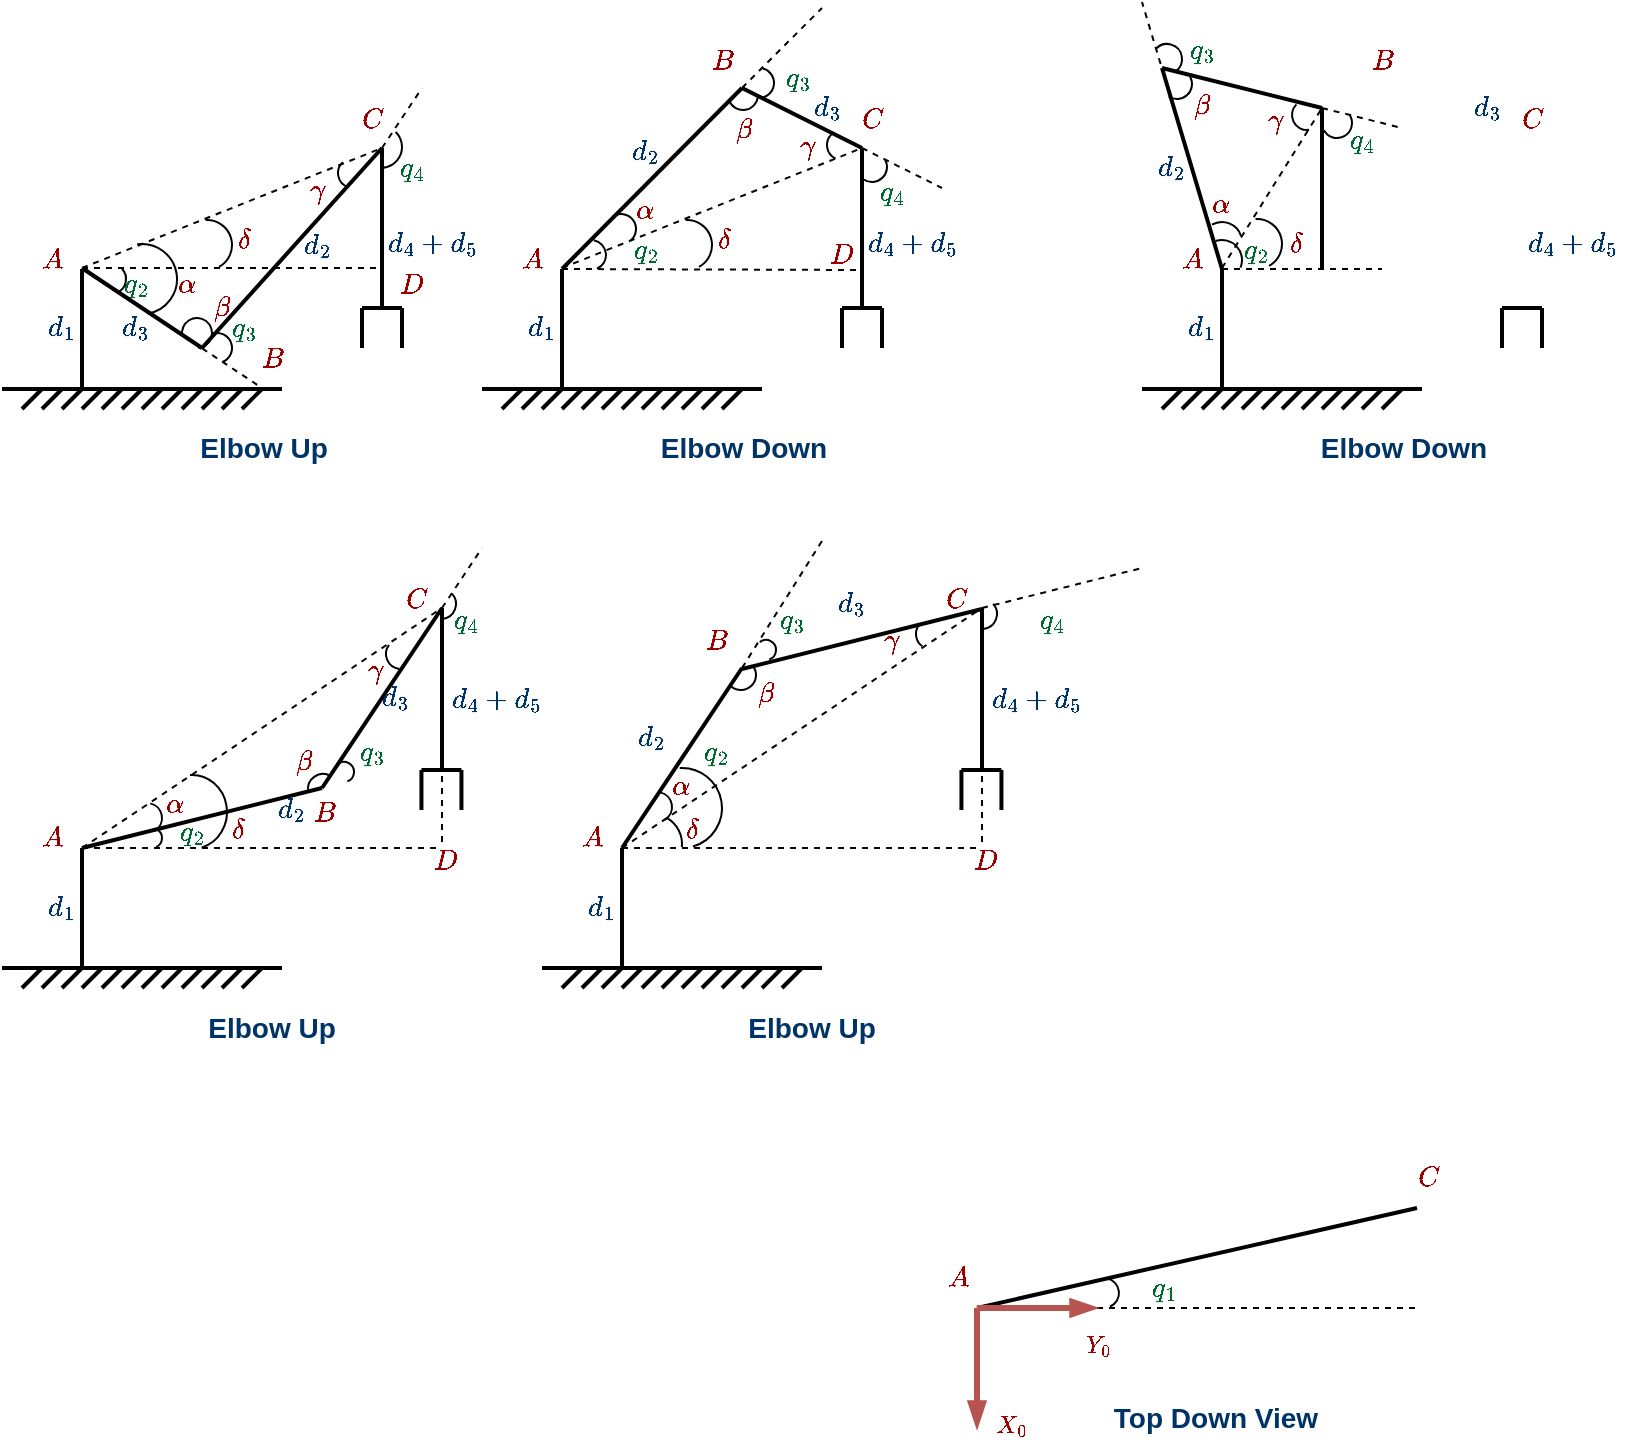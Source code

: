 <mxfile version="12.9.2" type="device"><diagram id="eIZ-doVkzhPrkKUMkLKc" name="Page-1"><mxGraphModel dx="813" dy="407" grid="1" gridSize="10" guides="1" tooltips="1" connect="1" arrows="1" fold="1" page="1" pageScale="1" pageWidth="850" pageHeight="1100" math="1" shadow="0"><root><mxCell id="0"/><mxCell id="1" parent="0"/><mxCell id="Alj7eEuDm3lSMCBe2ozD-15" value="" style="group;strokeWidth=2;" vertex="1" connectable="0" parent="1"><mxGeometry x="140" y="670" width="140" height="10" as="geometry"/></mxCell><mxCell id="Alj7eEuDm3lSMCBe2ozD-2" value="" style="endArrow=none;html=1;strokeWidth=2;" edge="1" parent="Alj7eEuDm3lSMCBe2ozD-15"><mxGeometry width="50" height="50" relative="1" as="geometry"><mxPoint as="sourcePoint"/><mxPoint x="140" as="targetPoint"/></mxGeometry></mxCell><mxCell id="Alj7eEuDm3lSMCBe2ozD-3" value="" style="endArrow=none;html=1;strokeWidth=2;" edge="1" parent="Alj7eEuDm3lSMCBe2ozD-15"><mxGeometry width="50" height="50" relative="1" as="geometry"><mxPoint x="10" y="10" as="sourcePoint"/><mxPoint x="20" as="targetPoint"/></mxGeometry></mxCell><mxCell id="Alj7eEuDm3lSMCBe2ozD-4" value="" style="endArrow=none;html=1;strokeWidth=2;" edge="1" parent="Alj7eEuDm3lSMCBe2ozD-15"><mxGeometry width="50" height="50" relative="1" as="geometry"><mxPoint x="20" y="10" as="sourcePoint"/><mxPoint x="30" as="targetPoint"/></mxGeometry></mxCell><mxCell id="Alj7eEuDm3lSMCBe2ozD-5" value="" style="endArrow=none;html=1;strokeWidth=2;" edge="1" parent="Alj7eEuDm3lSMCBe2ozD-15"><mxGeometry width="50" height="50" relative="1" as="geometry"><mxPoint x="30" y="10" as="sourcePoint"/><mxPoint x="40" as="targetPoint"/></mxGeometry></mxCell><mxCell id="Alj7eEuDm3lSMCBe2ozD-6" value="" style="endArrow=none;html=1;strokeWidth=2;" edge="1" parent="Alj7eEuDm3lSMCBe2ozD-15"><mxGeometry width="50" height="50" relative="1" as="geometry"><mxPoint x="40" y="10" as="sourcePoint"/><mxPoint x="50" as="targetPoint"/></mxGeometry></mxCell><mxCell id="Alj7eEuDm3lSMCBe2ozD-7" value="" style="endArrow=none;html=1;strokeWidth=2;" edge="1" parent="Alj7eEuDm3lSMCBe2ozD-15"><mxGeometry width="50" height="50" relative="1" as="geometry"><mxPoint x="50" y="10" as="sourcePoint"/><mxPoint x="60" as="targetPoint"/></mxGeometry></mxCell><mxCell id="Alj7eEuDm3lSMCBe2ozD-8" value="" style="endArrow=none;html=1;strokeWidth=2;" edge="1" parent="Alj7eEuDm3lSMCBe2ozD-15"><mxGeometry width="50" height="50" relative="1" as="geometry"><mxPoint x="60" y="10" as="sourcePoint"/><mxPoint x="70" as="targetPoint"/></mxGeometry></mxCell><mxCell id="Alj7eEuDm3lSMCBe2ozD-9" value="" style="endArrow=none;html=1;strokeWidth=2;" edge="1" parent="Alj7eEuDm3lSMCBe2ozD-15"><mxGeometry width="50" height="50" relative="1" as="geometry"><mxPoint x="70" y="10" as="sourcePoint"/><mxPoint x="80" as="targetPoint"/></mxGeometry></mxCell><mxCell id="Alj7eEuDm3lSMCBe2ozD-10" value="" style="endArrow=none;html=1;strokeWidth=2;" edge="1" parent="Alj7eEuDm3lSMCBe2ozD-15"><mxGeometry width="50" height="50" relative="1" as="geometry"><mxPoint x="80" y="10" as="sourcePoint"/><mxPoint x="90" as="targetPoint"/></mxGeometry></mxCell><mxCell id="Alj7eEuDm3lSMCBe2ozD-11" value="" style="endArrow=none;html=1;strokeWidth=2;" edge="1" parent="Alj7eEuDm3lSMCBe2ozD-15"><mxGeometry width="50" height="50" relative="1" as="geometry"><mxPoint x="90" y="10" as="sourcePoint"/><mxPoint x="100" as="targetPoint"/></mxGeometry></mxCell><mxCell id="Alj7eEuDm3lSMCBe2ozD-12" value="" style="endArrow=none;html=1;strokeWidth=2;" edge="1" parent="Alj7eEuDm3lSMCBe2ozD-15"><mxGeometry width="50" height="50" relative="1" as="geometry"><mxPoint x="100" y="10" as="sourcePoint"/><mxPoint x="110" as="targetPoint"/></mxGeometry></mxCell><mxCell id="Alj7eEuDm3lSMCBe2ozD-13" value="" style="endArrow=none;html=1;strokeWidth=2;" edge="1" parent="Alj7eEuDm3lSMCBe2ozD-15"><mxGeometry width="50" height="50" relative="1" as="geometry"><mxPoint x="110" y="10" as="sourcePoint"/><mxPoint x="120" as="targetPoint"/></mxGeometry></mxCell><mxCell id="Alj7eEuDm3lSMCBe2ozD-14" value="" style="endArrow=none;html=1;strokeWidth=2;" edge="1" parent="Alj7eEuDm3lSMCBe2ozD-15"><mxGeometry width="50" height="50" relative="1" as="geometry"><mxPoint x="120" y="10" as="sourcePoint"/><mxPoint x="130" as="targetPoint"/></mxGeometry></mxCell><mxCell id="Alj7eEuDm3lSMCBe2ozD-16" value="" style="endArrow=none;html=1;strokeWidth=2;" edge="1" parent="1"><mxGeometry width="50" height="50" relative="1" as="geometry"><mxPoint x="180" y="670" as="sourcePoint"/><mxPoint x="180" y="610" as="targetPoint"/></mxGeometry></mxCell><mxCell id="Alj7eEuDm3lSMCBe2ozD-17" value="" style="endArrow=none;html=1;strokeWidth=2;" edge="1" parent="1"><mxGeometry width="50" height="50" relative="1" as="geometry"><mxPoint x="180" y="610" as="sourcePoint"/><mxPoint x="300" y="580" as="targetPoint"/></mxGeometry></mxCell><mxCell id="Alj7eEuDm3lSMCBe2ozD-18" value="" style="endArrow=none;html=1;strokeWidth=2;" edge="1" parent="1"><mxGeometry width="50" height="50" relative="1" as="geometry"><mxPoint x="300" y="580" as="sourcePoint"/><mxPoint x="360" y="490" as="targetPoint"/></mxGeometry></mxCell><mxCell id="Alj7eEuDm3lSMCBe2ozD-19" value="" style="endArrow=none;dashed=1;html=1;strokeWidth=1;" edge="1" parent="1"><mxGeometry width="50" height="50" relative="1" as="geometry"><mxPoint x="180" y="610" as="sourcePoint"/><mxPoint x="360" y="610" as="targetPoint"/></mxGeometry></mxCell><mxCell id="Alj7eEuDm3lSMCBe2ozD-21" value="" style="endArrow=none;html=1;strokeWidth=2;" edge="1" parent="1"><mxGeometry width="50" height="50" relative="1" as="geometry"><mxPoint x="360" y="570" as="sourcePoint"/><mxPoint x="360" y="490" as="targetPoint"/></mxGeometry></mxCell><mxCell id="Alj7eEuDm3lSMCBe2ozD-27" value="$$q_2$$" style="text;html=1;strokeColor=none;fillColor=none;align=center;verticalAlign=middle;whiteSpace=wrap;rounded=0;fontSize=12;fontStyle=1;fontColor=#006633;" vertex="1" parent="1"><mxGeometry x="230" y="597" width="10" height="10" as="geometry"/></mxCell><mxCell id="Alj7eEuDm3lSMCBe2ozD-22" value="" style="endArrow=none;html=1;strokeWidth=2;" edge="1" parent="1"><mxGeometry width="50" height="50" relative="1" as="geometry"><mxPoint x="349.72" y="571" as="sourcePoint"/><mxPoint x="369.72" y="571" as="targetPoint"/></mxGeometry></mxCell><mxCell id="Alj7eEuDm3lSMCBe2ozD-23" value="" style="endArrow=none;html=1;strokeWidth=2;" edge="1" parent="1"><mxGeometry width="50" height="50" relative="1" as="geometry"><mxPoint x="349.72" y="571" as="sourcePoint"/><mxPoint x="349.72" y="591" as="targetPoint"/></mxGeometry></mxCell><mxCell id="Alj7eEuDm3lSMCBe2ozD-24" value="" style="endArrow=none;html=1;strokeWidth=2;" edge="1" parent="1"><mxGeometry width="50" height="50" relative="1" as="geometry"><mxPoint x="369.72" y="571" as="sourcePoint"/><mxPoint x="369.72" y="591" as="targetPoint"/></mxGeometry></mxCell><mxCell id="Alj7eEuDm3lSMCBe2ozD-28" value="$$q_3$$" style="text;html=1;strokeColor=none;fillColor=none;align=center;verticalAlign=middle;whiteSpace=wrap;rounded=0;fontSize=12;fontStyle=1;fontColor=#006633;" vertex="1" parent="1"><mxGeometry x="320" y="557" width="10" height="10" as="geometry"/></mxCell><mxCell id="Alj7eEuDm3lSMCBe2ozD-29" value="$$A$$" style="text;html=1;strokeColor=none;fillColor=none;align=center;verticalAlign=middle;whiteSpace=wrap;rounded=0;fontSize=12;fontStyle=1;fontColor=#990000;" vertex="1" parent="1"><mxGeometry x="160" y="600" width="10" height="10" as="geometry"/></mxCell><mxCell id="Alj7eEuDm3lSMCBe2ozD-31" value="" style="endArrow=none;dashed=1;html=1;strokeWidth=1;" edge="1" parent="1"><mxGeometry width="50" height="50" relative="1" as="geometry"><mxPoint x="180" y="610" as="sourcePoint"/><mxPoint x="360" y="490" as="targetPoint"/></mxGeometry></mxCell><mxCell id="Alj7eEuDm3lSMCBe2ozD-33" value="" style="verticalLabelPosition=bottom;verticalAlign=top;html=1;shape=mxgraph.basic.arc;startAngle=0.082;endAngle=0.435;strokeWidth=1;fontSize=12;fontColor=#990000;" vertex="1" parent="1"><mxGeometry x="210" y="600" width="10" height="10" as="geometry"/></mxCell><mxCell id="Alj7eEuDm3lSMCBe2ozD-34" value="" style="verticalLabelPosition=bottom;verticalAlign=top;html=1;shape=mxgraph.basic.arc;startAngle=0.894;endAngle=0.446;strokeWidth=1;fontSize=12;fontColor=#990000;" vertex="1" parent="1"><mxGeometry x="306" y="567" width="10" height="10" as="geometry"/></mxCell><mxCell id="Alj7eEuDm3lSMCBe2ozD-35" value="$$B$$" style="text;html=1;strokeColor=none;fillColor=none;align=center;verticalAlign=middle;whiteSpace=wrap;rounded=0;fontSize=12;fontStyle=1;fontColor=#990000;" vertex="1" parent="1"><mxGeometry x="296" y="587" width="10" height="10" as="geometry"/></mxCell><mxCell id="Alj7eEuDm3lSMCBe2ozD-36" value="$$C$$" style="text;html=1;strokeColor=none;fillColor=none;align=center;verticalAlign=middle;whiteSpace=wrap;rounded=0;fontSize=12;fontStyle=1;fontColor=#990000;" vertex="1" parent="1"><mxGeometry x="342" y="480.5" width="10" height="10" as="geometry"/></mxCell><mxCell id="Alj7eEuDm3lSMCBe2ozD-38" value="" style="verticalLabelPosition=bottom;verticalAlign=top;html=1;shape=mxgraph.basic.arc;startAngle=0.716;endAngle=0.082;strokeWidth=1;fontSize=12;fontColor=#990000;" vertex="1" parent="1"><mxGeometry x="293" y="573" width="15" height="15" as="geometry"/></mxCell><mxCell id="Alj7eEuDm3lSMCBe2ozD-39" value="$$\beta$$" style="text;html=1;strokeColor=none;fillColor=none;align=center;verticalAlign=middle;whiteSpace=wrap;rounded=0;fontSize=12;fontStyle=1;fontColor=#990000;" vertex="1" parent="1"><mxGeometry x="286" y="560" width="10" height="13" as="geometry"/></mxCell><mxCell id="Alj7eEuDm3lSMCBe2ozD-40" value="$$d_2$$" style="text;html=1;strokeColor=none;fillColor=none;align=center;verticalAlign=middle;whiteSpace=wrap;rounded=0;fontSize=12;fontStyle=1;fontColor=#003366;" vertex="1" parent="1"><mxGeometry x="280" y="585.5" width="10" height="10" as="geometry"/></mxCell><mxCell id="Alj7eEuDm3lSMCBe2ozD-41" value="$$d_3$$" style="text;html=1;strokeColor=none;fillColor=none;align=center;verticalAlign=middle;whiteSpace=wrap;rounded=0;fontSize=12;fontStyle=1;fontColor=#003366;" vertex="1" parent="1"><mxGeometry x="332" y="530" width="10" height="10" as="geometry"/></mxCell><mxCell id="Alj7eEuDm3lSMCBe2ozD-80" value="" style="endArrow=none;dashed=1;html=1;strokeWidth=1;" edge="1" parent="1"><mxGeometry width="50" height="50" relative="1" as="geometry"><mxPoint x="360" y="490" as="sourcePoint"/><mxPoint x="380" y="460" as="targetPoint"/></mxGeometry></mxCell><mxCell id="Alj7eEuDm3lSMCBe2ozD-81" value="" style="verticalLabelPosition=bottom;verticalAlign=top;html=1;shape=mxgraph.basic.arc;startAngle=0.133;endAngle=0.486;strokeWidth=1;fontSize=12;fontColor=#990000;" vertex="1" parent="1"><mxGeometry x="352" y="480.5" width="15" height="15" as="geometry"/></mxCell><mxCell id="Alj7eEuDm3lSMCBe2ozD-82" value="$$q_4$$" style="text;html=1;strokeColor=none;fillColor=none;align=center;verticalAlign=middle;whiteSpace=wrap;rounded=0;fontSize=12;fontStyle=1;fontColor=#006633;" vertex="1" parent="1"><mxGeometry x="367" y="490.5" width="10" height="10" as="geometry"/></mxCell><mxCell id="Alj7eEuDm3lSMCBe2ozD-84" value="" style="verticalLabelPosition=bottom;verticalAlign=top;html=1;shape=mxgraph.basic.arc;startAngle=0.035;endAngle=0.41;strokeWidth=1;fontSize=12;fontColor=#990000;" vertex="1" parent="1"><mxGeometry x="205" y="587.5" width="15" height="15" as="geometry"/></mxCell><mxCell id="Alj7eEuDm3lSMCBe2ozD-85" value="$$\alpha$$" style="text;html=1;strokeColor=none;fillColor=none;align=center;verticalAlign=middle;whiteSpace=wrap;rounded=0;fontSize=12;fontStyle=1;fontColor=#990000;" vertex="1" parent="1"><mxGeometry x="222" y="583" width="10" height="10" as="geometry"/></mxCell><mxCell id="Alj7eEuDm3lSMCBe2ozD-91" value="Elbow Up" style="text;html=1;strokeColor=none;fillColor=none;align=center;verticalAlign=middle;whiteSpace=wrap;rounded=0;fontSize=14;fontColor=#003366;fontStyle=1" vertex="1" parent="1"><mxGeometry x="230" y="690" width="90" height="20" as="geometry"/></mxCell><mxCell id="Alj7eEuDm3lSMCBe2ozD-93" value="$$d_1$$" style="text;html=1;strokeColor=none;fillColor=none;align=center;verticalAlign=middle;whiteSpace=wrap;rounded=0;fontSize=12;fontStyle=1;fontColor=#003366;" vertex="1" parent="1"><mxGeometry x="160" y="635" width="20" height="10" as="geometry"/></mxCell><mxCell id="Alj7eEuDm3lSMCBe2ozD-95" value="$$d_4+d_5$$" style="text;html=1;strokeColor=none;fillColor=none;align=center;verticalAlign=middle;whiteSpace=wrap;rounded=0;fontSize=12;fontStyle=1;fontColor=#003366;" vertex="1" parent="1"><mxGeometry x="377" y="531" width="20" height="10" as="geometry"/></mxCell><mxCell id="Alj7eEuDm3lSMCBe2ozD-99" value="" style="group" vertex="1" connectable="0" parent="1"><mxGeometry x="380" y="190" width="230" height="230" as="geometry"/></mxCell><mxCell id="Alj7eEuDm3lSMCBe2ozD-42" value="" style="group;strokeWidth=2;" vertex="1" connectable="0" parent="Alj7eEuDm3lSMCBe2ozD-99"><mxGeometry y="190.5" width="140" height="10" as="geometry"/></mxCell><mxCell id="Alj7eEuDm3lSMCBe2ozD-44" value="" style="endArrow=none;html=1;strokeWidth=2;" edge="1" parent="Alj7eEuDm3lSMCBe2ozD-42"><mxGeometry width="50" height="50" relative="1" as="geometry"><mxPoint x="10" y="10" as="sourcePoint"/><mxPoint x="20" as="targetPoint"/></mxGeometry></mxCell><mxCell id="Alj7eEuDm3lSMCBe2ozD-45" value="" style="endArrow=none;html=1;strokeWidth=2;" edge="1" parent="Alj7eEuDm3lSMCBe2ozD-42"><mxGeometry width="50" height="50" relative="1" as="geometry"><mxPoint x="20" y="10" as="sourcePoint"/><mxPoint x="30.0" as="targetPoint"/></mxGeometry></mxCell><mxCell id="Alj7eEuDm3lSMCBe2ozD-46" value="" style="endArrow=none;html=1;strokeWidth=2;" edge="1" parent="Alj7eEuDm3lSMCBe2ozD-42"><mxGeometry width="50" height="50" relative="1" as="geometry"><mxPoint x="30.0" y="10" as="sourcePoint"/><mxPoint x="40" as="targetPoint"/></mxGeometry></mxCell><mxCell id="Alj7eEuDm3lSMCBe2ozD-47" value="" style="endArrow=none;html=1;strokeWidth=2;" edge="1" parent="Alj7eEuDm3lSMCBe2ozD-42"><mxGeometry width="50" height="50" relative="1" as="geometry"><mxPoint x="40" y="10" as="sourcePoint"/><mxPoint x="50.0" as="targetPoint"/></mxGeometry></mxCell><mxCell id="Alj7eEuDm3lSMCBe2ozD-48" value="" style="endArrow=none;html=1;strokeWidth=2;" edge="1" parent="Alj7eEuDm3lSMCBe2ozD-42"><mxGeometry width="50" height="50" relative="1" as="geometry"><mxPoint x="50.0" y="10" as="sourcePoint"/><mxPoint x="60.0" as="targetPoint"/></mxGeometry></mxCell><mxCell id="Alj7eEuDm3lSMCBe2ozD-49" value="" style="endArrow=none;html=1;strokeWidth=2;" edge="1" parent="Alj7eEuDm3lSMCBe2ozD-42"><mxGeometry width="50" height="50" relative="1" as="geometry"><mxPoint x="60.0" y="10" as="sourcePoint"/><mxPoint x="70" as="targetPoint"/></mxGeometry></mxCell><mxCell id="Alj7eEuDm3lSMCBe2ozD-50" value="" style="endArrow=none;html=1;strokeWidth=2;" edge="1" parent="Alj7eEuDm3lSMCBe2ozD-42"><mxGeometry width="50" height="50" relative="1" as="geometry"><mxPoint x="70" y="10" as="sourcePoint"/><mxPoint x="80" as="targetPoint"/></mxGeometry></mxCell><mxCell id="Alj7eEuDm3lSMCBe2ozD-51" value="" style="endArrow=none;html=1;strokeWidth=2;" edge="1" parent="Alj7eEuDm3lSMCBe2ozD-42"><mxGeometry width="50" height="50" relative="1" as="geometry"><mxPoint x="80" y="10" as="sourcePoint"/><mxPoint x="90" as="targetPoint"/></mxGeometry></mxCell><mxCell id="Alj7eEuDm3lSMCBe2ozD-52" value="" style="endArrow=none;html=1;strokeWidth=2;" edge="1" parent="Alj7eEuDm3lSMCBe2ozD-42"><mxGeometry width="50" height="50" relative="1" as="geometry"><mxPoint x="90" y="10" as="sourcePoint"/><mxPoint x="100.0" as="targetPoint"/></mxGeometry></mxCell><mxCell id="Alj7eEuDm3lSMCBe2ozD-53" value="" style="endArrow=none;html=1;strokeWidth=2;" edge="1" parent="Alj7eEuDm3lSMCBe2ozD-42"><mxGeometry width="50" height="50" relative="1" as="geometry"><mxPoint x="100.0" y="10" as="sourcePoint"/><mxPoint x="110.0" as="targetPoint"/></mxGeometry></mxCell><mxCell id="Alj7eEuDm3lSMCBe2ozD-54" value="" style="endArrow=none;html=1;strokeWidth=2;" edge="1" parent="Alj7eEuDm3lSMCBe2ozD-42"><mxGeometry width="50" height="50" relative="1" as="geometry"><mxPoint x="110.0" y="10" as="sourcePoint"/><mxPoint x="120.0" as="targetPoint"/></mxGeometry></mxCell><mxCell id="Alj7eEuDm3lSMCBe2ozD-55" value="" style="endArrow=none;html=1;strokeWidth=2;" edge="1" parent="Alj7eEuDm3lSMCBe2ozD-42"><mxGeometry width="50" height="50" relative="1" as="geometry"><mxPoint x="120.0" y="10" as="sourcePoint"/><mxPoint x="130" as="targetPoint"/></mxGeometry></mxCell><mxCell id="Alj7eEuDm3lSMCBe2ozD-56" value="" style="endArrow=none;html=1;strokeWidth=2;" edge="1" parent="Alj7eEuDm3lSMCBe2ozD-99"><mxGeometry width="50" height="50" relative="1" as="geometry"><mxPoint x="40" y="190.5" as="sourcePoint"/><mxPoint x="40" y="130.5" as="targetPoint"/></mxGeometry></mxCell><mxCell id="Alj7eEuDm3lSMCBe2ozD-57" value="" style="endArrow=none;html=1;strokeWidth=2;" edge="1" parent="Alj7eEuDm3lSMCBe2ozD-99"><mxGeometry width="50" height="50" relative="1" as="geometry"><mxPoint x="40" y="130.5" as="sourcePoint"/><mxPoint x="130" y="40" as="targetPoint"/></mxGeometry></mxCell><mxCell id="Alj7eEuDm3lSMCBe2ozD-59" value="" style="endArrow=none;dashed=1;html=1;strokeWidth=1;" edge="1" parent="Alj7eEuDm3lSMCBe2ozD-99"><mxGeometry width="50" height="50" relative="1" as="geometry"><mxPoint x="40" y="130.5" as="sourcePoint"/><mxPoint x="190" y="131" as="targetPoint"/></mxGeometry></mxCell><mxCell id="Alj7eEuDm3lSMCBe2ozD-60" value="" style="endArrow=none;html=1;strokeWidth=2;" edge="1" parent="Alj7eEuDm3lSMCBe2ozD-99"><mxGeometry width="50" height="50" relative="1" as="geometry"><mxPoint x="190" y="150" as="sourcePoint"/><mxPoint x="190" y="70" as="targetPoint"/></mxGeometry></mxCell><mxCell id="Alj7eEuDm3lSMCBe2ozD-61" value="$$q_2$$" style="text;html=1;strokeColor=none;fillColor=none;align=center;verticalAlign=middle;whiteSpace=wrap;rounded=0;fontSize=12;fontStyle=1;fontColor=#006633;" vertex="1" parent="Alj7eEuDm3lSMCBe2ozD-99"><mxGeometry x="77" y="116" width="10" height="10" as="geometry"/></mxCell><mxCell id="Alj7eEuDm3lSMCBe2ozD-65" value="$$q_3$$" style="text;html=1;strokeColor=none;fillColor=none;align=center;verticalAlign=middle;whiteSpace=wrap;rounded=0;fontSize=12;fontStyle=1;fontColor=#006633;" vertex="1" parent="Alj7eEuDm3lSMCBe2ozD-99"><mxGeometry x="153" y="30" width="10" height="10" as="geometry"/></mxCell><mxCell id="Alj7eEuDm3lSMCBe2ozD-66" value="$$A$$" style="text;html=1;strokeColor=none;fillColor=none;align=center;verticalAlign=middle;whiteSpace=wrap;rounded=0;fontSize=12;fontStyle=1;fontColor=#990000;" vertex="1" parent="Alj7eEuDm3lSMCBe2ozD-99"><mxGeometry x="20" y="120.5" width="10" height="10" as="geometry"/></mxCell><mxCell id="Alj7eEuDm3lSMCBe2ozD-67" value="" style="endArrow=none;dashed=1;html=1;strokeWidth=1;" edge="1" parent="Alj7eEuDm3lSMCBe2ozD-99"><mxGeometry width="50" height="50" relative="1" as="geometry"><mxPoint x="40" y="130" as="sourcePoint"/><mxPoint x="190" y="70" as="targetPoint"/></mxGeometry></mxCell><mxCell id="Alj7eEuDm3lSMCBe2ozD-69" value="" style="verticalLabelPosition=bottom;verticalAlign=top;html=1;shape=mxgraph.basic.arc;startAngle=0.03;endAngle=0.435;strokeWidth=1;fontSize=12;fontColor=#990000;" vertex="1" parent="Alj7eEuDm3lSMCBe2ozD-99"><mxGeometry x="47" y="116" width="15.0" height="15" as="geometry"/></mxCell><mxCell id="Alj7eEuDm3lSMCBe2ozD-70" value="" style="verticalLabelPosition=bottom;verticalAlign=top;html=1;shape=mxgraph.basic.arc;startAngle=0.021;endAngle=0.486;strokeWidth=1;fontSize=12;fontColor=#990000;" vertex="1" parent="Alj7eEuDm3lSMCBe2ozD-99"><mxGeometry x="131" y="30" width="15.0" height="15" as="geometry"/></mxCell><mxCell id="Alj7eEuDm3lSMCBe2ozD-71" value="$$B$$" style="text;html=1;strokeColor=none;fillColor=none;align=center;verticalAlign=middle;whiteSpace=wrap;rounded=0;fontSize=12;fontStyle=1;fontColor=#990000;" vertex="1" parent="Alj7eEuDm3lSMCBe2ozD-99"><mxGeometry x="115.0" y="20.5" width="10" height="10" as="geometry"/></mxCell><mxCell id="Alj7eEuDm3lSMCBe2ozD-72" value="$$C$$" style="text;html=1;strokeColor=none;fillColor=none;align=center;verticalAlign=middle;whiteSpace=wrap;rounded=0;fontSize=12;fontStyle=1;fontColor=#990000;" vertex="1" parent="Alj7eEuDm3lSMCBe2ozD-99"><mxGeometry x="190" y="51" width="10" height="10" as="geometry"/></mxCell><mxCell id="Alj7eEuDm3lSMCBe2ozD-73" value="" style="verticalLabelPosition=bottom;verticalAlign=top;html=1;shape=mxgraph.basic.arc;startAngle=0.171;endAngle=0.594;strokeWidth=1;fontSize=12;fontColor=#990000;" vertex="1" parent="Alj7eEuDm3lSMCBe2ozD-99"><mxGeometry x="187.5" y="72" width="15.0" height="15" as="geometry"/></mxCell><mxCell id="Alj7eEuDm3lSMCBe2ozD-75" value="$$d_2$$" style="text;html=1;strokeColor=none;fillColor=none;align=center;verticalAlign=middle;whiteSpace=wrap;rounded=0;fontSize=12;fontStyle=1;fontColor=#003366;" vertex="1" parent="Alj7eEuDm3lSMCBe2ozD-99"><mxGeometry x="77" y="67" width="10" height="10" as="geometry"/></mxCell><mxCell id="Alj7eEuDm3lSMCBe2ozD-76" value="$$d_3$$" style="text;html=1;strokeColor=none;fillColor=none;align=center;verticalAlign=middle;whiteSpace=wrap;rounded=0;fontSize=12;fontStyle=1;fontColor=#003366;" vertex="1" parent="Alj7eEuDm3lSMCBe2ozD-99"><mxGeometry x="168" y="45" width="10" height="10" as="geometry"/></mxCell><mxCell id="Alj7eEuDm3lSMCBe2ozD-77" value="" style="endArrow=none;dashed=1;html=1;strokeWidth=1;" edge="1" parent="Alj7eEuDm3lSMCBe2ozD-99"><mxGeometry width="50" height="50" relative="1" as="geometry"><mxPoint x="130" y="40" as="sourcePoint"/><mxPoint x="170" as="targetPoint"/></mxGeometry></mxCell><mxCell id="Alj7eEuDm3lSMCBe2ozD-78" value="" style="endArrow=none;html=1;strokeWidth=2;" edge="1" parent="Alj7eEuDm3lSMCBe2ozD-99"><mxGeometry width="50" height="50" relative="1" as="geometry"><mxPoint x="130" y="40" as="sourcePoint"/><mxPoint x="190" y="70" as="targetPoint"/></mxGeometry></mxCell><mxCell id="Alj7eEuDm3lSMCBe2ozD-79" value="" style="group" vertex="1" connectable="0" parent="Alj7eEuDm3lSMCBe2ozD-99"><mxGeometry x="180" y="150" width="20" height="20" as="geometry"/></mxCell><mxCell id="Alj7eEuDm3lSMCBe2ozD-62" value="" style="endArrow=none;html=1;strokeWidth=2;" edge="1" parent="Alj7eEuDm3lSMCBe2ozD-79"><mxGeometry width="50" height="50" relative="1" as="geometry"><mxPoint as="sourcePoint"/><mxPoint x="20" as="targetPoint"/></mxGeometry></mxCell><mxCell id="Alj7eEuDm3lSMCBe2ozD-63" value="" style="endArrow=none;html=1;strokeWidth=2;" edge="1" parent="Alj7eEuDm3lSMCBe2ozD-79"><mxGeometry width="50" height="50" relative="1" as="geometry"><mxPoint as="sourcePoint"/><mxPoint y="20" as="targetPoint"/></mxGeometry></mxCell><mxCell id="Alj7eEuDm3lSMCBe2ozD-64" value="" style="endArrow=none;html=1;strokeWidth=2;" edge="1" parent="Alj7eEuDm3lSMCBe2ozD-79"><mxGeometry width="50" height="50" relative="1" as="geometry"><mxPoint x="20" as="sourcePoint"/><mxPoint x="20" y="20" as="targetPoint"/></mxGeometry></mxCell><mxCell id="Alj7eEuDm3lSMCBe2ozD-83" value="" style="verticalLabelPosition=bottom;verticalAlign=top;html=1;shape=mxgraph.basic.arc;startAngle=0.904;endAngle=0.389;strokeWidth=1;fontSize=12;fontColor=#990000;" vertex="1" parent="Alj7eEuDm3lSMCBe2ozD-99"><mxGeometry x="62.0" y="103" width="15.0" height="15" as="geometry"/></mxCell><mxCell id="Alj7eEuDm3lSMCBe2ozD-86" value="$$\alpha$$" style="text;html=1;strokeColor=none;fillColor=none;align=center;verticalAlign=middle;whiteSpace=wrap;rounded=0;fontSize=12;fontStyle=1;fontColor=#990000;" vertex="1" parent="Alj7eEuDm3lSMCBe2ozD-99"><mxGeometry x="77" y="95.5" width="10" height="10" as="geometry"/></mxCell><mxCell id="Alj7eEuDm3lSMCBe2ozD-87" value="" style="verticalLabelPosition=bottom;verticalAlign=top;html=1;shape=mxgraph.basic.arc;startAngle=0.266;endAngle=0.685;strokeWidth=1;fontSize=12;fontColor=#990000;" vertex="1" parent="Alj7eEuDm3lSMCBe2ozD-99"><mxGeometry x="123.0" y="36" width="15.0" height="15" as="geometry"/></mxCell><mxCell id="Alj7eEuDm3lSMCBe2ozD-88" value="$$\beta$$" style="text;html=1;strokeColor=none;fillColor=none;align=center;verticalAlign=middle;whiteSpace=wrap;rounded=0;fontSize=12;fontStyle=1;fontColor=#990000;" vertex="1" parent="Alj7eEuDm3lSMCBe2ozD-99"><mxGeometry x="125.5" y="54" width="10" height="13" as="geometry"/></mxCell><mxCell id="Alj7eEuDm3lSMCBe2ozD-89" value="" style="endArrow=none;dashed=1;html=1;strokeWidth=1;" edge="1" parent="Alj7eEuDm3lSMCBe2ozD-99"><mxGeometry width="50" height="50" relative="1" as="geometry"><mxPoint x="190" y="70" as="sourcePoint"/><mxPoint x="230.0" y="90" as="targetPoint"/></mxGeometry></mxCell><mxCell id="Alj7eEuDm3lSMCBe2ozD-90" value="$$q_4$$" style="text;html=1;strokeColor=none;fillColor=none;align=center;verticalAlign=middle;whiteSpace=wrap;rounded=0;fontSize=12;fontStyle=1;fontColor=#006633;" vertex="1" parent="Alj7eEuDm3lSMCBe2ozD-99"><mxGeometry x="200.0" y="87" width="10" height="10" as="geometry"/></mxCell><mxCell id="Alj7eEuDm3lSMCBe2ozD-92" value="Elbow Down" style="text;html=1;strokeColor=none;fillColor=none;align=center;verticalAlign=middle;whiteSpace=wrap;rounded=0;fontSize=14;fontColor=#003366;fontStyle=1" vertex="1" parent="Alj7eEuDm3lSMCBe2ozD-99"><mxGeometry x="76.5" y="210" width="108.0" height="20" as="geometry"/></mxCell><mxCell id="Alj7eEuDm3lSMCBe2ozD-94" value="$$d_1$$" style="text;html=1;strokeColor=none;fillColor=none;align=center;verticalAlign=middle;whiteSpace=wrap;rounded=0;fontSize=12;fontStyle=1;fontColor=#003366;" vertex="1" parent="Alj7eEuDm3lSMCBe2ozD-99"><mxGeometry x="20" y="155" width="20" height="10" as="geometry"/></mxCell><mxCell id="Alj7eEuDm3lSMCBe2ozD-96" value="$$d_4+d_5$$" style="text;html=1;strokeColor=none;fillColor=none;align=center;verticalAlign=middle;whiteSpace=wrap;rounded=0;fontSize=12;fontStyle=1;fontColor=#003366;" vertex="1" parent="Alj7eEuDm3lSMCBe2ozD-99"><mxGeometry x="200.0" y="113" width="30.0" height="10" as="geometry"/></mxCell><mxCell id="Alj7eEuDm3lSMCBe2ozD-43" value="" style="endArrow=none;html=1;strokeWidth=2;" edge="1" parent="Alj7eEuDm3lSMCBe2ozD-99"><mxGeometry width="50" height="50" relative="1" as="geometry"><mxPoint y="190.5" as="sourcePoint"/><mxPoint x="140" y="190.5" as="targetPoint"/></mxGeometry></mxCell><mxCell id="Alj7eEuDm3lSMCBe2ozD-188" value="" style="verticalLabelPosition=bottom;verticalAlign=top;html=1;shape=mxgraph.basic.arc;startAngle=0.571;endAngle=0.879;strokeWidth=1;fontSize=12;fontColor=#990000;" vertex="1" parent="Alj7eEuDm3lSMCBe2ozD-99"><mxGeometry x="172.5" y="61" width="15.0" height="15" as="geometry"/></mxCell><mxCell id="Alj7eEuDm3lSMCBe2ozD-189" value="$$\gamma$$" style="text;html=1;strokeColor=none;fillColor=none;align=center;verticalAlign=middle;whiteSpace=wrap;rounded=0;fontSize=12;fontStyle=1;fontColor=#990000;" vertex="1" parent="Alj7eEuDm3lSMCBe2ozD-99"><mxGeometry x="158" y="63.5" width="10" height="10" as="geometry"/></mxCell><mxCell id="Alj7eEuDm3lSMCBe2ozD-190" value="" style="verticalLabelPosition=bottom;verticalAlign=top;html=1;shape=mxgraph.basic.arc;startAngle=0.991;endAngle=0.42;strokeWidth=1;fontSize=12;fontColor=#990000;" vertex="1" parent="Alj7eEuDm3lSMCBe2ozD-99"><mxGeometry x="90" y="106" width="25" height="25" as="geometry"/></mxCell><mxCell id="Alj7eEuDm3lSMCBe2ozD-191" value="$$\delta$$" style="text;html=1;strokeColor=none;fillColor=none;align=center;verticalAlign=middle;whiteSpace=wrap;rounded=0;fontSize=12;fontStyle=1;fontColor=#990000;" vertex="1" parent="Alj7eEuDm3lSMCBe2ozD-99"><mxGeometry x="115.5" y="110.5" width="10" height="10" as="geometry"/></mxCell><mxCell id="Alj7eEuDm3lSMCBe2ozD-265" value="$$D$$" style="text;html=1;strokeColor=none;fillColor=none;align=center;verticalAlign=middle;whiteSpace=wrap;rounded=0;fontSize=12;fontStyle=1;fontColor=#990000;" vertex="1" parent="Alj7eEuDm3lSMCBe2ozD-99"><mxGeometry x="174.5" y="118" width="10" height="10" as="geometry"/></mxCell><mxCell id="Alj7eEuDm3lSMCBe2ozD-144" value="" style="group;strokeWidth=2;" vertex="1" connectable="0" parent="1"><mxGeometry x="710" y="380.5" width="140" height="10" as="geometry"/></mxCell><mxCell id="Alj7eEuDm3lSMCBe2ozD-145" value="" style="endArrow=none;html=1;strokeWidth=2;" edge="1" parent="Alj7eEuDm3lSMCBe2ozD-144"><mxGeometry width="50" height="50" relative="1" as="geometry"><mxPoint x="10" y="10" as="sourcePoint"/><mxPoint x="20" as="targetPoint"/></mxGeometry></mxCell><mxCell id="Alj7eEuDm3lSMCBe2ozD-146" value="" style="endArrow=none;html=1;strokeWidth=2;" edge="1" parent="Alj7eEuDm3lSMCBe2ozD-144"><mxGeometry width="50" height="50" relative="1" as="geometry"><mxPoint x="20" y="10" as="sourcePoint"/><mxPoint x="30.0" as="targetPoint"/></mxGeometry></mxCell><mxCell id="Alj7eEuDm3lSMCBe2ozD-147" value="" style="endArrow=none;html=1;strokeWidth=2;" edge="1" parent="Alj7eEuDm3lSMCBe2ozD-144"><mxGeometry width="50" height="50" relative="1" as="geometry"><mxPoint x="30.0" y="10" as="sourcePoint"/><mxPoint x="40" as="targetPoint"/></mxGeometry></mxCell><mxCell id="Alj7eEuDm3lSMCBe2ozD-148" value="" style="endArrow=none;html=1;strokeWidth=2;" edge="1" parent="Alj7eEuDm3lSMCBe2ozD-144"><mxGeometry width="50" height="50" relative="1" as="geometry"><mxPoint x="40" y="10" as="sourcePoint"/><mxPoint x="50.0" as="targetPoint"/></mxGeometry></mxCell><mxCell id="Alj7eEuDm3lSMCBe2ozD-149" value="" style="endArrow=none;html=1;strokeWidth=2;" edge="1" parent="Alj7eEuDm3lSMCBe2ozD-144"><mxGeometry width="50" height="50" relative="1" as="geometry"><mxPoint x="50.0" y="10" as="sourcePoint"/><mxPoint x="60.0" as="targetPoint"/></mxGeometry></mxCell><mxCell id="Alj7eEuDm3lSMCBe2ozD-150" value="" style="endArrow=none;html=1;strokeWidth=2;" edge="1" parent="Alj7eEuDm3lSMCBe2ozD-144"><mxGeometry width="50" height="50" relative="1" as="geometry"><mxPoint x="60.0" y="10" as="sourcePoint"/><mxPoint x="70" as="targetPoint"/></mxGeometry></mxCell><mxCell id="Alj7eEuDm3lSMCBe2ozD-151" value="" style="endArrow=none;html=1;strokeWidth=2;" edge="1" parent="Alj7eEuDm3lSMCBe2ozD-144"><mxGeometry width="50" height="50" relative="1" as="geometry"><mxPoint x="70" y="10" as="sourcePoint"/><mxPoint x="80" as="targetPoint"/></mxGeometry></mxCell><mxCell id="Alj7eEuDm3lSMCBe2ozD-152" value="" style="endArrow=none;html=1;strokeWidth=2;" edge="1" parent="Alj7eEuDm3lSMCBe2ozD-144"><mxGeometry width="50" height="50" relative="1" as="geometry"><mxPoint x="80" y="10" as="sourcePoint"/><mxPoint x="90" as="targetPoint"/></mxGeometry></mxCell><mxCell id="Alj7eEuDm3lSMCBe2ozD-153" value="" style="endArrow=none;html=1;strokeWidth=2;" edge="1" parent="Alj7eEuDm3lSMCBe2ozD-144"><mxGeometry width="50" height="50" relative="1" as="geometry"><mxPoint x="90" y="10" as="sourcePoint"/><mxPoint x="100.0" as="targetPoint"/></mxGeometry></mxCell><mxCell id="Alj7eEuDm3lSMCBe2ozD-154" value="" style="endArrow=none;html=1;strokeWidth=2;" edge="1" parent="Alj7eEuDm3lSMCBe2ozD-144"><mxGeometry width="50" height="50" relative="1" as="geometry"><mxPoint x="100.0" y="10" as="sourcePoint"/><mxPoint x="110.0" as="targetPoint"/></mxGeometry></mxCell><mxCell id="Alj7eEuDm3lSMCBe2ozD-155" value="" style="endArrow=none;html=1;strokeWidth=2;" edge="1" parent="Alj7eEuDm3lSMCBe2ozD-144"><mxGeometry width="50" height="50" relative="1" as="geometry"><mxPoint x="110.0" y="10" as="sourcePoint"/><mxPoint x="120.0" as="targetPoint"/></mxGeometry></mxCell><mxCell id="Alj7eEuDm3lSMCBe2ozD-156" value="" style="endArrow=none;html=1;strokeWidth=2;" edge="1" parent="Alj7eEuDm3lSMCBe2ozD-144"><mxGeometry width="50" height="50" relative="1" as="geometry"><mxPoint x="120.0" y="10" as="sourcePoint"/><mxPoint x="130" as="targetPoint"/></mxGeometry></mxCell><mxCell id="Alj7eEuDm3lSMCBe2ozD-157" value="" style="endArrow=none;html=1;strokeWidth=2;" edge="1" parent="1"><mxGeometry width="50" height="50" relative="1" as="geometry"><mxPoint x="750" y="380.5" as="sourcePoint"/><mxPoint x="750" y="320.5" as="targetPoint"/></mxGeometry></mxCell><mxCell id="Alj7eEuDm3lSMCBe2ozD-158" value="" style="endArrow=none;html=1;strokeWidth=2;" edge="1" parent="1"><mxGeometry width="50" height="50" relative="1" as="geometry"><mxPoint x="750" y="320.5" as="sourcePoint"/><mxPoint x="720" y="220" as="targetPoint"/></mxGeometry></mxCell><mxCell id="Alj7eEuDm3lSMCBe2ozD-159" value="" style="endArrow=none;dashed=1;html=1;strokeWidth=1;" edge="1" parent="1"><mxGeometry width="50" height="50" relative="1" as="geometry"><mxPoint x="750" y="320.5" as="sourcePoint"/><mxPoint x="830" y="320.5" as="targetPoint"/></mxGeometry></mxCell><mxCell id="Alj7eEuDm3lSMCBe2ozD-160" value="" style="endArrow=none;html=1;strokeWidth=2;" edge="1" parent="1"><mxGeometry width="50" height="50" relative="1" as="geometry"><mxPoint x="800" y="320" as="sourcePoint"/><mxPoint x="800" y="240" as="targetPoint"/></mxGeometry></mxCell><mxCell id="Alj7eEuDm3lSMCBe2ozD-161" value="$$q_2$$" style="text;html=1;strokeColor=none;fillColor=none;align=center;verticalAlign=middle;whiteSpace=wrap;rounded=0;fontSize=12;fontStyle=1;fontColor=#006633;" vertex="1" parent="1"><mxGeometry x="762" y="306" width="10" height="10" as="geometry"/></mxCell><mxCell id="Alj7eEuDm3lSMCBe2ozD-162" value="$$q_3$$" style="text;html=1;strokeColor=none;fillColor=none;align=center;verticalAlign=middle;whiteSpace=wrap;rounded=0;fontSize=12;fontStyle=1;fontColor=#006633;" vertex="1" parent="1"><mxGeometry x="735" y="205.5" width="10" height="10" as="geometry"/></mxCell><mxCell id="Alj7eEuDm3lSMCBe2ozD-163" value="$$A$$" style="text;html=1;strokeColor=none;fillColor=none;align=center;verticalAlign=middle;whiteSpace=wrap;rounded=0;fontSize=12;fontStyle=1;fontColor=#990000;" vertex="1" parent="1"><mxGeometry x="730" y="310.5" width="10" height="10" as="geometry"/></mxCell><mxCell id="Alj7eEuDm3lSMCBe2ozD-164" value="" style="endArrow=none;dashed=1;html=1;strokeWidth=1;" edge="1" parent="1"><mxGeometry width="50" height="50" relative="1" as="geometry"><mxPoint x="750" y="320" as="sourcePoint"/><mxPoint x="800" y="240" as="targetPoint"/></mxGeometry></mxCell><mxCell id="Alj7eEuDm3lSMCBe2ozD-165" value="" style="verticalLabelPosition=bottom;verticalAlign=top;html=1;shape=mxgraph.basic.arc;startAngle=0.948;endAngle=0.313;strokeWidth=1;fontSize=12;fontColor=#990000;" vertex="1" parent="1"><mxGeometry x="740" y="306" width="20" height="20" as="geometry"/></mxCell><mxCell id="Alj7eEuDm3lSMCBe2ozD-166" value="" style="verticalLabelPosition=bottom;verticalAlign=top;html=1;shape=mxgraph.basic.arc;startAngle=0.867;endAngle=0.403;strokeWidth=1;fontSize=12;fontColor=#990000;" vertex="1" parent="1"><mxGeometry x="715" y="208" width="15.0" height="15" as="geometry"/></mxCell><mxCell id="Alj7eEuDm3lSMCBe2ozD-167" value="$$B$$" style="text;html=1;strokeColor=none;fillColor=none;align=center;verticalAlign=middle;whiteSpace=wrap;rounded=0;fontSize=12;fontStyle=1;fontColor=#990000;" vertex="1" parent="1"><mxGeometry x="825" y="210.5" width="10" height="10" as="geometry"/></mxCell><mxCell id="Alj7eEuDm3lSMCBe2ozD-168" value="$$C$$" style="text;html=1;strokeColor=none;fillColor=none;align=center;verticalAlign=middle;whiteSpace=wrap;rounded=0;fontSize=12;fontStyle=1;fontColor=#990000;" vertex="1" parent="1"><mxGeometry x="900" y="241" width="10" height="10" as="geometry"/></mxCell><mxCell id="Alj7eEuDm3lSMCBe2ozD-169" value="" style="verticalLabelPosition=bottom;verticalAlign=top;html=1;shape=mxgraph.basic.arc;startAngle=0.171;endAngle=0.594;strokeWidth=1;fontSize=12;fontColor=#990000;" vertex="1" parent="1"><mxGeometry x="720" y="220.5" width="15.0" height="15" as="geometry"/></mxCell><mxCell id="Alj7eEuDm3lSMCBe2ozD-170" value="$$d_2$$" style="text;html=1;strokeColor=none;fillColor=none;align=center;verticalAlign=middle;whiteSpace=wrap;rounded=0;fontSize=12;fontStyle=1;fontColor=#003366;" vertex="1" parent="1"><mxGeometry x="720" y="264.5" width="10" height="10" as="geometry"/></mxCell><mxCell id="Alj7eEuDm3lSMCBe2ozD-171" value="$$d_3$$" style="text;html=1;strokeColor=none;fillColor=none;align=center;verticalAlign=middle;whiteSpace=wrap;rounded=0;fontSize=12;fontStyle=1;fontColor=#003366;" vertex="1" parent="1"><mxGeometry x="878" y="235" width="10" height="10" as="geometry"/></mxCell><mxCell id="Alj7eEuDm3lSMCBe2ozD-172" value="" style="endArrow=none;dashed=1;html=1;strokeWidth=1;" edge="1" parent="1"><mxGeometry width="50" height="50" relative="1" as="geometry"><mxPoint x="740" y="287" as="sourcePoint"/><mxPoint x="710" y="187" as="targetPoint"/></mxGeometry></mxCell><mxCell id="Alj7eEuDm3lSMCBe2ozD-173" value="" style="endArrow=none;html=1;strokeWidth=2;" edge="1" parent="1"><mxGeometry width="50" height="50" relative="1" as="geometry"><mxPoint x="720" y="220" as="sourcePoint"/><mxPoint x="800" y="240" as="targetPoint"/></mxGeometry></mxCell><mxCell id="Alj7eEuDm3lSMCBe2ozD-174" value="" style="group" vertex="1" connectable="0" parent="1"><mxGeometry x="890" y="340" width="20" height="20" as="geometry"/></mxCell><mxCell id="Alj7eEuDm3lSMCBe2ozD-175" value="" style="endArrow=none;html=1;strokeWidth=2;" edge="1" parent="Alj7eEuDm3lSMCBe2ozD-174"><mxGeometry width="50" height="50" relative="1" as="geometry"><mxPoint as="sourcePoint"/><mxPoint x="20" as="targetPoint"/></mxGeometry></mxCell><mxCell id="Alj7eEuDm3lSMCBe2ozD-176" value="" style="endArrow=none;html=1;strokeWidth=2;" edge="1" parent="Alj7eEuDm3lSMCBe2ozD-174"><mxGeometry width="50" height="50" relative="1" as="geometry"><mxPoint as="sourcePoint"/><mxPoint y="20" as="targetPoint"/></mxGeometry></mxCell><mxCell id="Alj7eEuDm3lSMCBe2ozD-177" value="" style="endArrow=none;html=1;strokeWidth=2;" edge="1" parent="Alj7eEuDm3lSMCBe2ozD-174"><mxGeometry width="50" height="50" relative="1" as="geometry"><mxPoint x="20" as="sourcePoint"/><mxPoint x="20" y="20" as="targetPoint"/></mxGeometry></mxCell><mxCell id="Alj7eEuDm3lSMCBe2ozD-178" value="" style="verticalLabelPosition=bottom;verticalAlign=top;html=1;shape=mxgraph.basic.arc;startAngle=0.916;endAngle=0.201;strokeWidth=1;fontSize=12;fontColor=#990000;" vertex="1" parent="1"><mxGeometry x="740" y="297" width="20" height="20" as="geometry"/></mxCell><mxCell id="Alj7eEuDm3lSMCBe2ozD-179" value="$$\alpha$$" style="text;html=1;strokeColor=none;fillColor=none;align=center;verticalAlign=middle;whiteSpace=wrap;rounded=0;fontSize=12;fontStyle=1;fontColor=#990000;" vertex="1" parent="1"><mxGeometry x="745" y="283" width="10" height="10" as="geometry"/></mxCell><mxCell id="Alj7eEuDm3lSMCBe2ozD-180" value="" style="verticalLabelPosition=bottom;verticalAlign=top;html=1;shape=mxgraph.basic.arc;startAngle=0.17;endAngle=0.669;strokeWidth=1;fontSize=12;fontColor=#990000;" vertex="1" parent="1"><mxGeometry x="800" y="240" width="15.0" height="15" as="geometry"/></mxCell><mxCell id="Alj7eEuDm3lSMCBe2ozD-181" value="$$\beta$$" style="text;html=1;strokeColor=none;fillColor=none;align=center;verticalAlign=middle;whiteSpace=wrap;rounded=0;fontSize=12;fontStyle=1;fontColor=#990000;" vertex="1" parent="1"><mxGeometry x="735" y="232" width="10" height="13" as="geometry"/></mxCell><mxCell id="Alj7eEuDm3lSMCBe2ozD-182" value="" style="endArrow=none;dashed=1;html=1;strokeWidth=1;" edge="1" parent="1"><mxGeometry width="50" height="50" relative="1" as="geometry"><mxPoint x="800" y="240" as="sourcePoint"/><mxPoint x="840" y="250" as="targetPoint"/></mxGeometry></mxCell><mxCell id="Alj7eEuDm3lSMCBe2ozD-183" value="$$q_4$$" style="text;html=1;strokeColor=none;fillColor=none;align=center;verticalAlign=middle;whiteSpace=wrap;rounded=0;fontSize=12;fontStyle=1;fontColor=#006633;" vertex="1" parent="1"><mxGeometry x="815" y="251" width="10" height="10" as="geometry"/></mxCell><mxCell id="Alj7eEuDm3lSMCBe2ozD-184" value="Elbow Down" style="text;html=1;strokeColor=none;fillColor=none;align=center;verticalAlign=middle;whiteSpace=wrap;rounded=0;fontSize=14;fontColor=#003366;fontStyle=1" vertex="1" parent="1"><mxGeometry x="786.5" y="400" width="108.0" height="20" as="geometry"/></mxCell><mxCell id="Alj7eEuDm3lSMCBe2ozD-185" value="$$d_1$$" style="text;html=1;strokeColor=none;fillColor=none;align=center;verticalAlign=middle;whiteSpace=wrap;rounded=0;fontSize=12;fontStyle=1;fontColor=#003366;" vertex="1" parent="1"><mxGeometry x="730" y="345" width="20" height="10" as="geometry"/></mxCell><mxCell id="Alj7eEuDm3lSMCBe2ozD-186" value="$$d_4+d_5$$" style="text;html=1;strokeColor=none;fillColor=none;align=center;verticalAlign=middle;whiteSpace=wrap;rounded=0;fontSize=12;fontStyle=1;fontColor=#003366;" vertex="1" parent="1"><mxGeometry x="910" y="303" width="30.0" height="10" as="geometry"/></mxCell><mxCell id="Alj7eEuDm3lSMCBe2ozD-187" value="" style="endArrow=none;html=1;strokeWidth=2;" edge="1" parent="1"><mxGeometry width="50" height="50" relative="1" as="geometry"><mxPoint x="710" y="380.5" as="sourcePoint"/><mxPoint x="850" y="380.5" as="targetPoint"/></mxGeometry></mxCell><mxCell id="Alj7eEuDm3lSMCBe2ozD-241" value="$$\gamma$$" style="text;html=1;strokeColor=none;fillColor=none;align=center;verticalAlign=middle;whiteSpace=wrap;rounded=0;fontSize=12;fontStyle=1;fontColor=#990000;" vertex="1" parent="1"><mxGeometry x="772" y="241" width="10" height="10" as="geometry"/></mxCell><mxCell id="Alj7eEuDm3lSMCBe2ozD-242" value="" style="verticalLabelPosition=bottom;verticalAlign=top;html=1;shape=mxgraph.basic.arc;startAngle=0.478;endAngle=0.875;strokeWidth=1;fontSize=12;fontColor=#990000;" vertex="1" parent="1"><mxGeometry x="785" y="236" width="15.0" height="15" as="geometry"/></mxCell><mxCell id="Alj7eEuDm3lSMCBe2ozD-243" value="" style="verticalLabelPosition=bottom;verticalAlign=top;html=1;shape=mxgraph.basic.arc;startAngle=0.991;endAngle=0.42;strokeWidth=1;fontSize=12;fontColor=#990000;" vertex="1" parent="1"><mxGeometry x="755" y="295.5" width="25" height="25" as="geometry"/></mxCell><mxCell id="Alj7eEuDm3lSMCBe2ozD-244" value="$$\delta$$" style="text;html=1;strokeColor=none;fillColor=none;align=center;verticalAlign=middle;whiteSpace=wrap;rounded=0;fontSize=12;fontStyle=1;fontColor=#990000;" vertex="1" parent="1"><mxGeometry x="782" y="302.5" width="10" height="10" as="geometry"/></mxCell><mxCell id="Alj7eEuDm3lSMCBe2ozD-245" value="" style="verticalLabelPosition=bottom;verticalAlign=top;html=1;shape=mxgraph.basic.arc;startAngle=0.991;endAngle=0.456;strokeWidth=1;fontSize=12;fontColor=#990000;" vertex="1" parent="1"><mxGeometry x="217.5" y="573.5" width="35" height="37" as="geometry"/></mxCell><mxCell id="Alj7eEuDm3lSMCBe2ozD-246" value="$$\delta$$" style="text;html=1;strokeColor=none;fillColor=none;align=center;verticalAlign=middle;whiteSpace=wrap;rounded=0;fontSize=12;fontStyle=1;fontColor=#990000;" vertex="1" parent="1"><mxGeometry x="252.5" y="596" width="10" height="10" as="geometry"/></mxCell><mxCell id="Alj7eEuDm3lSMCBe2ozD-247" value="" style="verticalLabelPosition=bottom;verticalAlign=top;html=1;shape=mxgraph.basic.arc;startAngle=0.518;endAngle=0.853;strokeWidth=1;fontSize=12;fontColor=#990000;" vertex="1" parent="1"><mxGeometry x="332" y="505.5" width="15.0" height="15" as="geometry"/></mxCell><mxCell id="Alj7eEuDm3lSMCBe2ozD-250" value="$$\gamma$$" style="text;html=1;strokeColor=none;fillColor=none;align=center;verticalAlign=middle;whiteSpace=wrap;rounded=0;fontSize=12;fontStyle=1;fontColor=#990000;" vertex="1" parent="1"><mxGeometry x="322" y="516" width="10" height="10" as="geometry"/></mxCell><mxCell id="Alj7eEuDm3lSMCBe2ozD-251" value="" style="endArrow=none;html=1;strokeWidth=2;" edge="1" parent="1"><mxGeometry width="50" height="50" relative="1" as="geometry"><mxPoint x="627.5" y="840" as="sourcePoint"/><mxPoint x="847.5" y="790" as="targetPoint"/></mxGeometry></mxCell><mxCell id="Alj7eEuDm3lSMCBe2ozD-252" value="$$A$$" style="text;html=1;strokeColor=none;fillColor=none;align=center;verticalAlign=middle;whiteSpace=wrap;rounded=0;fontSize=12;fontStyle=1;fontColor=#990000;" vertex="1" parent="1"><mxGeometry x="612.5" y="820" width="10" height="10" as="geometry"/></mxCell><mxCell id="Alj7eEuDm3lSMCBe2ozD-253" value="$$C$$" style="text;html=1;strokeColor=none;fillColor=none;align=center;verticalAlign=middle;whiteSpace=wrap;rounded=0;fontSize=12;fontStyle=1;fontColor=#990000;" vertex="1" parent="1"><mxGeometry x="847.5" y="770" width="10" height="10" as="geometry"/></mxCell><mxCell id="Alj7eEuDm3lSMCBe2ozD-254" value="" style="endArrow=none;dashed=1;html=1;strokeWidth=1;fontSize=14;fontColor=#003366;" edge="1" parent="1"><mxGeometry width="50" height="50" relative="1" as="geometry"><mxPoint x="627.5" y="840" as="sourcePoint"/><mxPoint x="847.5" y="840" as="targetPoint"/></mxGeometry></mxCell><mxCell id="Alj7eEuDm3lSMCBe2ozD-255" value="" style="group;rotation=-90;" vertex="1" connectable="0" parent="1"><mxGeometry x="617.5" y="770" width="60" height="80" as="geometry"/></mxCell><mxCell id="Alj7eEuDm3lSMCBe2ozD-256" value="" style="endArrow=blockThin;html=1;endFill=1;strokeWidth=3;fillColor=#f8cecc;strokeColor=#b85450;" edge="1" parent="Alj7eEuDm3lSMCBe2ozD-255"><mxGeometry width="50" height="50" relative="1" as="geometry"><mxPoint x="10" y="70" as="sourcePoint"/><mxPoint x="70" y="70" as="targetPoint"/></mxGeometry></mxCell><mxCell id="Alj7eEuDm3lSMCBe2ozD-257" value="" style="endArrow=blockThin;html=1;endFill=1;strokeWidth=3;fillColor=#f8cecc;strokeColor=#b85450;" edge="1" parent="Alj7eEuDm3lSMCBe2ozD-255"><mxGeometry width="50" height="50" relative="1" as="geometry"><mxPoint x="10" y="70" as="sourcePoint"/><mxPoint x="10" y="130" as="targetPoint"/></mxGeometry></mxCell><mxCell id="Alj7eEuDm3lSMCBe2ozD-259" value="$$X_0$$" style="text;html=1;strokeColor=none;fillColor=none;align=center;verticalAlign=middle;whiteSpace=wrap;rounded=0;fontColor=#990000;fontSize=12;fontStyle=5;fontFamily=Times New Roman;rotation=0;" vertex="1" parent="1"><mxGeometry x="634.5" y="890" width="20" height="15" as="geometry"/></mxCell><mxCell id="Alj7eEuDm3lSMCBe2ozD-258" value="$$Y_0$$" style="text;html=1;strokeColor=none;fillColor=none;align=center;verticalAlign=middle;whiteSpace=wrap;rounded=0;fontColor=#990000;fontSize=12;fontStyle=5;fontFamily=Times New Roman;rotation=0;" vertex="1" parent="1"><mxGeometry x="677.5" y="850" width="20" height="15" as="geometry"/></mxCell><mxCell id="Alj7eEuDm3lSMCBe2ozD-260" value="" style="verticalLabelPosition=bottom;verticalAlign=top;html=1;shape=mxgraph.basic.arc;startAngle=0.03;endAngle=0.435;strokeWidth=1;fontSize=12;fontColor=#990000;" vertex="1" parent="1"><mxGeometry x="683.5" y="825" width="15.0" height="15" as="geometry"/></mxCell><mxCell id="Alj7eEuDm3lSMCBe2ozD-261" value="$$q_1$$" style="text;html=1;strokeColor=none;fillColor=none;align=center;verticalAlign=middle;whiteSpace=wrap;rounded=0;fontSize=12;fontStyle=1;fontColor=#006633;" vertex="1" parent="1"><mxGeometry x="715.5" y="825" width="10" height="10" as="geometry"/></mxCell><mxCell id="Alj7eEuDm3lSMCBe2ozD-262" value="Top Down View" style="text;html=1;strokeColor=none;fillColor=none;align=center;verticalAlign=middle;whiteSpace=wrap;rounded=0;fontSize=14;fontColor=#003366;fontStyle=1" vertex="1" parent="1"><mxGeometry x="670" y="885" width="154" height="20" as="geometry"/></mxCell><mxCell id="Alj7eEuDm3lSMCBe2ozD-263" value="$$D$$" style="text;html=1;strokeColor=none;fillColor=none;align=center;verticalAlign=middle;whiteSpace=wrap;rounded=0;fontSize=12;fontStyle=1;fontColor=#990000;" vertex="1" parent="1"><mxGeometry x="357" y="610.5" width="10" height="10" as="geometry"/></mxCell><mxCell id="Alj7eEuDm3lSMCBe2ozD-264" value="" style="endArrow=none;dashed=1;html=1;strokeWidth=1;" edge="1" parent="1"><mxGeometry width="50" height="50" relative="1" as="geometry"><mxPoint x="360" y="490" as="sourcePoint"/><mxPoint x="360" y="610" as="targetPoint"/></mxGeometry></mxCell><mxCell id="Alj7eEuDm3lSMCBe2ozD-366" value="" style="group" vertex="1" connectable="0" parent="1"><mxGeometry x="140" y="190" width="230" height="230" as="geometry"/></mxCell><mxCell id="Alj7eEuDm3lSMCBe2ozD-367" value="" style="group;strokeWidth=2;" vertex="1" connectable="0" parent="Alj7eEuDm3lSMCBe2ozD-366"><mxGeometry y="190.5" width="140" height="10" as="geometry"/></mxCell><mxCell id="Alj7eEuDm3lSMCBe2ozD-368" value="" style="endArrow=none;html=1;strokeWidth=2;" edge="1" parent="Alj7eEuDm3lSMCBe2ozD-367"><mxGeometry width="50" height="50" relative="1" as="geometry"><mxPoint x="10" y="10" as="sourcePoint"/><mxPoint x="20" as="targetPoint"/></mxGeometry></mxCell><mxCell id="Alj7eEuDm3lSMCBe2ozD-369" value="" style="endArrow=none;html=1;strokeWidth=2;" edge="1" parent="Alj7eEuDm3lSMCBe2ozD-367"><mxGeometry width="50" height="50" relative="1" as="geometry"><mxPoint x="20" y="10" as="sourcePoint"/><mxPoint x="30.0" as="targetPoint"/></mxGeometry></mxCell><mxCell id="Alj7eEuDm3lSMCBe2ozD-370" value="" style="endArrow=none;html=1;strokeWidth=2;" edge="1" parent="Alj7eEuDm3lSMCBe2ozD-367"><mxGeometry width="50" height="50" relative="1" as="geometry"><mxPoint x="30.0" y="10" as="sourcePoint"/><mxPoint x="40" as="targetPoint"/></mxGeometry></mxCell><mxCell id="Alj7eEuDm3lSMCBe2ozD-371" value="" style="endArrow=none;html=1;strokeWidth=2;" edge="1" parent="Alj7eEuDm3lSMCBe2ozD-367"><mxGeometry width="50" height="50" relative="1" as="geometry"><mxPoint x="40" y="10" as="sourcePoint"/><mxPoint x="50.0" as="targetPoint"/></mxGeometry></mxCell><mxCell id="Alj7eEuDm3lSMCBe2ozD-372" value="" style="endArrow=none;html=1;strokeWidth=2;" edge="1" parent="Alj7eEuDm3lSMCBe2ozD-367"><mxGeometry width="50" height="50" relative="1" as="geometry"><mxPoint x="50.0" y="10" as="sourcePoint"/><mxPoint x="60.0" as="targetPoint"/></mxGeometry></mxCell><mxCell id="Alj7eEuDm3lSMCBe2ozD-373" value="" style="endArrow=none;html=1;strokeWidth=2;" edge="1" parent="Alj7eEuDm3lSMCBe2ozD-367"><mxGeometry width="50" height="50" relative="1" as="geometry"><mxPoint x="60.0" y="10" as="sourcePoint"/><mxPoint x="70" as="targetPoint"/></mxGeometry></mxCell><mxCell id="Alj7eEuDm3lSMCBe2ozD-374" value="" style="endArrow=none;html=1;strokeWidth=2;" edge="1" parent="Alj7eEuDm3lSMCBe2ozD-367"><mxGeometry width="50" height="50" relative="1" as="geometry"><mxPoint x="70" y="10" as="sourcePoint"/><mxPoint x="80" as="targetPoint"/></mxGeometry></mxCell><mxCell id="Alj7eEuDm3lSMCBe2ozD-375" value="" style="endArrow=none;html=1;strokeWidth=2;" edge="1" parent="Alj7eEuDm3lSMCBe2ozD-367"><mxGeometry width="50" height="50" relative="1" as="geometry"><mxPoint x="80" y="10" as="sourcePoint"/><mxPoint x="90" as="targetPoint"/></mxGeometry></mxCell><mxCell id="Alj7eEuDm3lSMCBe2ozD-376" value="" style="endArrow=none;html=1;strokeWidth=2;" edge="1" parent="Alj7eEuDm3lSMCBe2ozD-367"><mxGeometry width="50" height="50" relative="1" as="geometry"><mxPoint x="90" y="10" as="sourcePoint"/><mxPoint x="100.0" as="targetPoint"/></mxGeometry></mxCell><mxCell id="Alj7eEuDm3lSMCBe2ozD-377" value="" style="endArrow=none;html=1;strokeWidth=2;" edge="1" parent="Alj7eEuDm3lSMCBe2ozD-367"><mxGeometry width="50" height="50" relative="1" as="geometry"><mxPoint x="100.0" y="10" as="sourcePoint"/><mxPoint x="110.0" as="targetPoint"/></mxGeometry></mxCell><mxCell id="Alj7eEuDm3lSMCBe2ozD-378" value="" style="endArrow=none;html=1;strokeWidth=2;" edge="1" parent="Alj7eEuDm3lSMCBe2ozD-367"><mxGeometry width="50" height="50" relative="1" as="geometry"><mxPoint x="110.0" y="10" as="sourcePoint"/><mxPoint x="120.0" as="targetPoint"/></mxGeometry></mxCell><mxCell id="Alj7eEuDm3lSMCBe2ozD-379" value="" style="endArrow=none;html=1;strokeWidth=2;" edge="1" parent="Alj7eEuDm3lSMCBe2ozD-367"><mxGeometry width="50" height="50" relative="1" as="geometry"><mxPoint x="120.0" y="10" as="sourcePoint"/><mxPoint x="130" as="targetPoint"/></mxGeometry></mxCell><mxCell id="Alj7eEuDm3lSMCBe2ozD-380" value="" style="endArrow=none;html=1;strokeWidth=2;" edge="1" parent="Alj7eEuDm3lSMCBe2ozD-366"><mxGeometry width="50" height="50" relative="1" as="geometry"><mxPoint x="40" y="190.5" as="sourcePoint"/><mxPoint x="40" y="130.5" as="targetPoint"/></mxGeometry></mxCell><mxCell id="Alj7eEuDm3lSMCBe2ozD-382" value="" style="endArrow=none;dashed=1;html=1;strokeWidth=1;" edge="1" parent="Alj7eEuDm3lSMCBe2ozD-366"><mxGeometry width="50" height="50" relative="1" as="geometry"><mxPoint x="40" y="130.5" as="sourcePoint"/><mxPoint x="130" y="190" as="targetPoint"/></mxGeometry></mxCell><mxCell id="Alj7eEuDm3lSMCBe2ozD-383" value="" style="endArrow=none;html=1;strokeWidth=2;" edge="1" parent="Alj7eEuDm3lSMCBe2ozD-366"><mxGeometry width="50" height="50" relative="1" as="geometry"><mxPoint x="190" y="150" as="sourcePoint"/><mxPoint x="190" y="70" as="targetPoint"/></mxGeometry></mxCell><mxCell id="Alj7eEuDm3lSMCBe2ozD-384" value="$$q_2$$" style="text;html=1;strokeColor=none;fillColor=none;align=center;verticalAlign=middle;whiteSpace=wrap;rounded=0;fontSize=12;fontStyle=1;fontColor=#006633;" vertex="1" parent="Alj7eEuDm3lSMCBe2ozD-366"><mxGeometry x="62" y="133" width="10" height="10" as="geometry"/></mxCell><mxCell id="Alj7eEuDm3lSMCBe2ozD-385" value="$$q_3$$" style="text;html=1;strokeColor=none;fillColor=none;align=center;verticalAlign=middle;whiteSpace=wrap;rounded=0;fontSize=12;fontStyle=1;fontColor=#006633;" vertex="1" parent="Alj7eEuDm3lSMCBe2ozD-366"><mxGeometry x="115.5" y="155" width="10" height="10" as="geometry"/></mxCell><mxCell id="Alj7eEuDm3lSMCBe2ozD-386" value="$$A$$" style="text;html=1;strokeColor=none;fillColor=none;align=center;verticalAlign=middle;whiteSpace=wrap;rounded=0;fontSize=12;fontStyle=1;fontColor=#990000;" vertex="1" parent="Alj7eEuDm3lSMCBe2ozD-366"><mxGeometry x="20" y="120.5" width="10" height="10" as="geometry"/></mxCell><mxCell id="Alj7eEuDm3lSMCBe2ozD-387" value="" style="endArrow=none;dashed=1;html=1;strokeWidth=1;" edge="1" parent="Alj7eEuDm3lSMCBe2ozD-366"><mxGeometry width="50" height="50" relative="1" as="geometry"><mxPoint x="40" y="130" as="sourcePoint"/><mxPoint x="190" y="130" as="targetPoint"/></mxGeometry></mxCell><mxCell id="Alj7eEuDm3lSMCBe2ozD-388" value="" style="verticalLabelPosition=bottom;verticalAlign=top;html=1;shape=mxgraph.basic.arc;startAngle=0.131;endAngle=0.435;strokeWidth=1;fontSize=12;fontColor=#990000;" vertex="1" parent="Alj7eEuDm3lSMCBe2ozD-366"><mxGeometry x="47" y="128" width="15.0" height="15" as="geometry"/></mxCell><mxCell id="Alj7eEuDm3lSMCBe2ozD-389" value="" style="verticalLabelPosition=bottom;verticalAlign=top;html=1;shape=mxgraph.basic.arc;startAngle=0.72;endAngle=0.486;strokeWidth=1;fontSize=12;fontColor=#990000;" vertex="1" parent="Alj7eEuDm3lSMCBe2ozD-366"><mxGeometry x="90" y="155" width="15.0" height="15" as="geometry"/></mxCell><mxCell id="Alj7eEuDm3lSMCBe2ozD-390" value="$$B$$" style="text;html=1;strokeColor=none;fillColor=none;align=center;verticalAlign=middle;whiteSpace=wrap;rounded=0;fontSize=12;fontStyle=1;fontColor=#990000;" vertex="1" parent="Alj7eEuDm3lSMCBe2ozD-366"><mxGeometry x="130" y="170" width="10" height="10" as="geometry"/></mxCell><mxCell id="Alj7eEuDm3lSMCBe2ozD-391" value="$$C$$" style="text;html=1;strokeColor=none;fillColor=none;align=center;verticalAlign=middle;whiteSpace=wrap;rounded=0;fontSize=12;fontStyle=1;fontColor=#990000;" vertex="1" parent="Alj7eEuDm3lSMCBe2ozD-366"><mxGeometry x="180" y="51" width="10" height="10" as="geometry"/></mxCell><mxCell id="Alj7eEuDm3lSMCBe2ozD-392" value="" style="verticalLabelPosition=bottom;verticalAlign=top;html=1;shape=mxgraph.basic.arc;startAngle=0.123;endAngle=0.505;strokeWidth=1;fontSize=12;fontColor=#990000;" vertex="1" parent="Alj7eEuDm3lSMCBe2ozD-366"><mxGeometry x="179.0" y="59" width="21" height="21" as="geometry"/></mxCell><mxCell id="Alj7eEuDm3lSMCBe2ozD-394" value="$$d_3$$" style="text;html=1;strokeColor=none;fillColor=none;align=center;verticalAlign=middle;whiteSpace=wrap;rounded=0;fontSize=12;fontStyle=1;fontColor=#003366;" vertex="1" parent="Alj7eEuDm3lSMCBe2ozD-366"><mxGeometry x="62" y="155" width="10" height="10" as="geometry"/></mxCell><mxCell id="Alj7eEuDm3lSMCBe2ozD-395" value="" style="endArrow=none;dashed=1;html=1;strokeWidth=1;" edge="1" parent="Alj7eEuDm3lSMCBe2ozD-366"><mxGeometry width="50" height="50" relative="1" as="geometry"><mxPoint x="40" y="130" as="sourcePoint"/><mxPoint x="190" y="70" as="targetPoint"/></mxGeometry></mxCell><mxCell id="Alj7eEuDm3lSMCBe2ozD-397" value="" style="group" vertex="1" connectable="0" parent="Alj7eEuDm3lSMCBe2ozD-366"><mxGeometry x="180" y="150" width="20" height="20" as="geometry"/></mxCell><mxCell id="Alj7eEuDm3lSMCBe2ozD-398" value="" style="endArrow=none;html=1;strokeWidth=2;" edge="1" parent="Alj7eEuDm3lSMCBe2ozD-397"><mxGeometry width="50" height="50" relative="1" as="geometry"><mxPoint as="sourcePoint"/><mxPoint x="20" as="targetPoint"/></mxGeometry></mxCell><mxCell id="Alj7eEuDm3lSMCBe2ozD-399" value="" style="endArrow=none;html=1;strokeWidth=2;" edge="1" parent="Alj7eEuDm3lSMCBe2ozD-397"><mxGeometry width="50" height="50" relative="1" as="geometry"><mxPoint as="sourcePoint"/><mxPoint y="20" as="targetPoint"/></mxGeometry></mxCell><mxCell id="Alj7eEuDm3lSMCBe2ozD-400" value="" style="endArrow=none;html=1;strokeWidth=2;" edge="1" parent="Alj7eEuDm3lSMCBe2ozD-397"><mxGeometry width="50" height="50" relative="1" as="geometry"><mxPoint x="20" as="sourcePoint"/><mxPoint x="20" y="20" as="targetPoint"/></mxGeometry></mxCell><mxCell id="Alj7eEuDm3lSMCBe2ozD-401" value="" style="verticalLabelPosition=bottom;verticalAlign=top;html=1;shape=mxgraph.basic.arc;startAngle=0.978;endAngle=0.474;strokeWidth=1;fontSize=12;fontColor=#990000;" vertex="1" parent="Alj7eEuDm3lSMCBe2ozD-366"><mxGeometry x="52.5" y="118" width="35" height="35" as="geometry"/></mxCell><mxCell id="Alj7eEuDm3lSMCBe2ozD-402" value="$$\alpha$$" style="text;html=1;strokeColor=none;fillColor=none;align=center;verticalAlign=middle;whiteSpace=wrap;rounded=0;fontSize=12;fontStyle=1;fontColor=#990000;" vertex="1" parent="Alj7eEuDm3lSMCBe2ozD-366"><mxGeometry x="87.5" y="133" width="10" height="10" as="geometry"/></mxCell><mxCell id="Alj7eEuDm3lSMCBe2ozD-403" value="" style="verticalLabelPosition=bottom;verticalAlign=top;html=1;shape=mxgraph.basic.arc;startAngle=0.947;endAngle=0.44;strokeWidth=1;fontSize=12;fontColor=#990000;" vertex="1" parent="Alj7eEuDm3lSMCBe2ozD-366"><mxGeometry x="100.0" y="162.5" width="15.0" height="15" as="geometry"/></mxCell><mxCell id="Alj7eEuDm3lSMCBe2ozD-404" value="$$\beta$$" style="text;html=1;strokeColor=none;fillColor=none;align=center;verticalAlign=middle;whiteSpace=wrap;rounded=0;fontSize=12;fontStyle=1;fontColor=#990000;" vertex="1" parent="Alj7eEuDm3lSMCBe2ozD-366"><mxGeometry x="105.0" y="143" width="10" height="13" as="geometry"/></mxCell><mxCell id="Alj7eEuDm3lSMCBe2ozD-405" value="" style="endArrow=none;dashed=1;html=1;strokeWidth=1;" edge="1" parent="Alj7eEuDm3lSMCBe2ozD-366"><mxGeometry width="50" height="50" relative="1" as="geometry"><mxPoint x="190" y="70" as="sourcePoint"/><mxPoint x="210" y="40" as="targetPoint"/></mxGeometry></mxCell><mxCell id="Alj7eEuDm3lSMCBe2ozD-406" value="$$q_4$$" style="text;html=1;strokeColor=none;fillColor=none;align=center;verticalAlign=middle;whiteSpace=wrap;rounded=0;fontSize=12;fontStyle=1;fontColor=#006633;" vertex="1" parent="Alj7eEuDm3lSMCBe2ozD-366"><mxGeometry x="200.0" y="75" width="10" height="10" as="geometry"/></mxCell><mxCell id="Alj7eEuDm3lSMCBe2ozD-407" value="Elbow Up" style="text;html=1;strokeColor=none;fillColor=none;align=center;verticalAlign=middle;whiteSpace=wrap;rounded=0;fontSize=14;fontColor=#003366;fontStyle=1" vertex="1" parent="Alj7eEuDm3lSMCBe2ozD-366"><mxGeometry x="76.5" y="210" width="108.0" height="20" as="geometry"/></mxCell><mxCell id="Alj7eEuDm3lSMCBe2ozD-408" value="$$d_1$$" style="text;html=1;strokeColor=none;fillColor=none;align=center;verticalAlign=middle;whiteSpace=wrap;rounded=0;fontSize=12;fontStyle=1;fontColor=#003366;" vertex="1" parent="Alj7eEuDm3lSMCBe2ozD-366"><mxGeometry x="20" y="155" width="20" height="10" as="geometry"/></mxCell><mxCell id="Alj7eEuDm3lSMCBe2ozD-409" value="$$d_4+d_5$$" style="text;html=1;strokeColor=none;fillColor=none;align=center;verticalAlign=middle;whiteSpace=wrap;rounded=0;fontSize=12;fontStyle=1;fontColor=#003366;" vertex="1" parent="Alj7eEuDm3lSMCBe2ozD-366"><mxGeometry x="200.0" y="113" width="30.0" height="10" as="geometry"/></mxCell><mxCell id="Alj7eEuDm3lSMCBe2ozD-410" value="" style="endArrow=none;html=1;strokeWidth=2;" edge="1" parent="Alj7eEuDm3lSMCBe2ozD-366"><mxGeometry width="50" height="50" relative="1" as="geometry"><mxPoint y="190.5" as="sourcePoint"/><mxPoint x="140" y="190.5" as="targetPoint"/></mxGeometry></mxCell><mxCell id="Alj7eEuDm3lSMCBe2ozD-411" value="" style="verticalLabelPosition=bottom;verticalAlign=top;html=1;shape=mxgraph.basic.arc;startAngle=0.571;endAngle=0.879;strokeWidth=1;fontSize=12;fontColor=#990000;" vertex="1" parent="Alj7eEuDm3lSMCBe2ozD-366"><mxGeometry x="168" y="75" width="15.0" height="15" as="geometry"/></mxCell><mxCell id="Alj7eEuDm3lSMCBe2ozD-412" value="$$\gamma$$" style="text;html=1;strokeColor=none;fillColor=none;align=center;verticalAlign=middle;whiteSpace=wrap;rounded=0;fontSize=12;fontStyle=1;fontColor=#990000;" vertex="1" parent="Alj7eEuDm3lSMCBe2ozD-366"><mxGeometry x="153" y="85.5" width="10" height="10" as="geometry"/></mxCell><mxCell id="Alj7eEuDm3lSMCBe2ozD-413" value="" style="verticalLabelPosition=bottom;verticalAlign=top;html=1;shape=mxgraph.basic.arc;startAngle=0.991;endAngle=0.42;strokeWidth=1;fontSize=12;fontColor=#990000;" vertex="1" parent="Alj7eEuDm3lSMCBe2ozD-366"><mxGeometry x="90" y="106" width="25" height="25" as="geometry"/></mxCell><mxCell id="Alj7eEuDm3lSMCBe2ozD-414" value="$$\delta$$" style="text;html=1;strokeColor=none;fillColor=none;align=center;verticalAlign=middle;whiteSpace=wrap;rounded=0;fontSize=12;fontStyle=1;fontColor=#990000;" vertex="1" parent="Alj7eEuDm3lSMCBe2ozD-366"><mxGeometry x="115.5" y="110.5" width="10" height="10" as="geometry"/></mxCell><mxCell id="Alj7eEuDm3lSMCBe2ozD-415" value="$$D$$" style="text;html=1;strokeColor=none;fillColor=none;align=center;verticalAlign=middle;whiteSpace=wrap;rounded=0;fontSize=12;fontStyle=1;fontColor=#990000;" vertex="1" parent="Alj7eEuDm3lSMCBe2ozD-366"><mxGeometry x="200" y="133" width="10" height="10" as="geometry"/></mxCell><mxCell id="Alj7eEuDm3lSMCBe2ozD-418" value="$$d_2$$" style="text;html=1;strokeColor=none;fillColor=none;align=center;verticalAlign=middle;whiteSpace=wrap;rounded=0;fontSize=12;fontStyle=1;fontColor=#003366;" vertex="1" parent="Alj7eEuDm3lSMCBe2ozD-366"><mxGeometry x="153" y="113.5" width="10" height="10" as="geometry"/></mxCell><mxCell id="Alj7eEuDm3lSMCBe2ozD-416" value="" style="endArrow=none;html=1;strokeWidth=2;" edge="1" parent="1"><mxGeometry width="50" height="50" relative="1" as="geometry"><mxPoint x="180" y="320" as="sourcePoint"/><mxPoint x="240" y="360" as="targetPoint"/></mxGeometry></mxCell><mxCell id="Alj7eEuDm3lSMCBe2ozD-417" value="" style="endArrow=none;html=1;strokeWidth=2;" edge="1" parent="1"><mxGeometry width="50" height="50" relative="1" as="geometry"><mxPoint x="240" y="360" as="sourcePoint"/><mxPoint x="330" y="260" as="targetPoint"/></mxGeometry></mxCell><mxCell id="Alj7eEuDm3lSMCBe2ozD-420" value="" style="group;strokeWidth=2;" vertex="1" connectable="0" parent="1"><mxGeometry x="410" y="670" width="140" height="10" as="geometry"/></mxCell><mxCell id="Alj7eEuDm3lSMCBe2ozD-421" value="" style="endArrow=none;html=1;strokeWidth=2;" edge="1" parent="Alj7eEuDm3lSMCBe2ozD-420"><mxGeometry width="50" height="50" relative="1" as="geometry"><mxPoint as="sourcePoint"/><mxPoint x="140" as="targetPoint"/></mxGeometry></mxCell><mxCell id="Alj7eEuDm3lSMCBe2ozD-422" value="" style="endArrow=none;html=1;strokeWidth=2;" edge="1" parent="Alj7eEuDm3lSMCBe2ozD-420"><mxGeometry width="50" height="50" relative="1" as="geometry"><mxPoint x="10" y="10" as="sourcePoint"/><mxPoint x="20" as="targetPoint"/></mxGeometry></mxCell><mxCell id="Alj7eEuDm3lSMCBe2ozD-423" value="" style="endArrow=none;html=1;strokeWidth=2;" edge="1" parent="Alj7eEuDm3lSMCBe2ozD-420"><mxGeometry width="50" height="50" relative="1" as="geometry"><mxPoint x="20" y="10" as="sourcePoint"/><mxPoint x="30" as="targetPoint"/></mxGeometry></mxCell><mxCell id="Alj7eEuDm3lSMCBe2ozD-424" value="" style="endArrow=none;html=1;strokeWidth=2;" edge="1" parent="Alj7eEuDm3lSMCBe2ozD-420"><mxGeometry width="50" height="50" relative="1" as="geometry"><mxPoint x="30" y="10" as="sourcePoint"/><mxPoint x="40" as="targetPoint"/></mxGeometry></mxCell><mxCell id="Alj7eEuDm3lSMCBe2ozD-425" value="" style="endArrow=none;html=1;strokeWidth=2;" edge="1" parent="Alj7eEuDm3lSMCBe2ozD-420"><mxGeometry width="50" height="50" relative="1" as="geometry"><mxPoint x="40" y="10" as="sourcePoint"/><mxPoint x="50" as="targetPoint"/></mxGeometry></mxCell><mxCell id="Alj7eEuDm3lSMCBe2ozD-426" value="" style="endArrow=none;html=1;strokeWidth=2;" edge="1" parent="Alj7eEuDm3lSMCBe2ozD-420"><mxGeometry width="50" height="50" relative="1" as="geometry"><mxPoint x="50" y="10" as="sourcePoint"/><mxPoint x="60" as="targetPoint"/></mxGeometry></mxCell><mxCell id="Alj7eEuDm3lSMCBe2ozD-427" value="" style="endArrow=none;html=1;strokeWidth=2;" edge="1" parent="Alj7eEuDm3lSMCBe2ozD-420"><mxGeometry width="50" height="50" relative="1" as="geometry"><mxPoint x="60" y="10" as="sourcePoint"/><mxPoint x="70" as="targetPoint"/></mxGeometry></mxCell><mxCell id="Alj7eEuDm3lSMCBe2ozD-428" value="" style="endArrow=none;html=1;strokeWidth=2;" edge="1" parent="Alj7eEuDm3lSMCBe2ozD-420"><mxGeometry width="50" height="50" relative="1" as="geometry"><mxPoint x="70" y="10" as="sourcePoint"/><mxPoint x="80" as="targetPoint"/></mxGeometry></mxCell><mxCell id="Alj7eEuDm3lSMCBe2ozD-429" value="" style="endArrow=none;html=1;strokeWidth=2;" edge="1" parent="Alj7eEuDm3lSMCBe2ozD-420"><mxGeometry width="50" height="50" relative="1" as="geometry"><mxPoint x="80" y="10" as="sourcePoint"/><mxPoint x="90" as="targetPoint"/></mxGeometry></mxCell><mxCell id="Alj7eEuDm3lSMCBe2ozD-430" value="" style="endArrow=none;html=1;strokeWidth=2;" edge="1" parent="Alj7eEuDm3lSMCBe2ozD-420"><mxGeometry width="50" height="50" relative="1" as="geometry"><mxPoint x="90" y="10" as="sourcePoint"/><mxPoint x="100" as="targetPoint"/></mxGeometry></mxCell><mxCell id="Alj7eEuDm3lSMCBe2ozD-431" value="" style="endArrow=none;html=1;strokeWidth=2;" edge="1" parent="Alj7eEuDm3lSMCBe2ozD-420"><mxGeometry width="50" height="50" relative="1" as="geometry"><mxPoint x="100" y="10" as="sourcePoint"/><mxPoint x="110" as="targetPoint"/></mxGeometry></mxCell><mxCell id="Alj7eEuDm3lSMCBe2ozD-432" value="" style="endArrow=none;html=1;strokeWidth=2;" edge="1" parent="Alj7eEuDm3lSMCBe2ozD-420"><mxGeometry width="50" height="50" relative="1" as="geometry"><mxPoint x="110" y="10" as="sourcePoint"/><mxPoint x="120" as="targetPoint"/></mxGeometry></mxCell><mxCell id="Alj7eEuDm3lSMCBe2ozD-433" value="" style="endArrow=none;html=1;strokeWidth=2;" edge="1" parent="Alj7eEuDm3lSMCBe2ozD-420"><mxGeometry width="50" height="50" relative="1" as="geometry"><mxPoint x="120" y="10" as="sourcePoint"/><mxPoint x="130" as="targetPoint"/></mxGeometry></mxCell><mxCell id="Alj7eEuDm3lSMCBe2ozD-434" value="" style="endArrow=none;html=1;strokeWidth=2;" edge="1" parent="1"><mxGeometry width="50" height="50" relative="1" as="geometry"><mxPoint x="450" y="670" as="sourcePoint"/><mxPoint x="450" y="610" as="targetPoint"/></mxGeometry></mxCell><mxCell id="Alj7eEuDm3lSMCBe2ozD-437" value="" style="endArrow=none;dashed=1;html=1;strokeWidth=1;" edge="1" parent="1"><mxGeometry width="50" height="50" relative="1" as="geometry"><mxPoint x="450" y="610" as="sourcePoint"/><mxPoint x="630" y="610" as="targetPoint"/></mxGeometry></mxCell><mxCell id="Alj7eEuDm3lSMCBe2ozD-438" value="" style="endArrow=none;html=1;strokeWidth=2;" edge="1" parent="1"><mxGeometry width="50" height="50" relative="1" as="geometry"><mxPoint x="630" y="570" as="sourcePoint"/><mxPoint x="630" y="490.0" as="targetPoint"/></mxGeometry></mxCell><mxCell id="Alj7eEuDm3lSMCBe2ozD-439" value="$$q_2$$" style="text;html=1;strokeColor=none;fillColor=none;align=center;verticalAlign=middle;whiteSpace=wrap;rounded=0;fontSize=12;fontStyle=1;fontColor=#006633;" vertex="1" parent="1"><mxGeometry x="492" y="557" width="10" height="10" as="geometry"/></mxCell><mxCell id="Alj7eEuDm3lSMCBe2ozD-440" value="" style="endArrow=none;html=1;strokeWidth=2;" edge="1" parent="1"><mxGeometry width="50" height="50" relative="1" as="geometry"><mxPoint x="619.72" y="571" as="sourcePoint"/><mxPoint x="639.72" y="571" as="targetPoint"/></mxGeometry></mxCell><mxCell id="Alj7eEuDm3lSMCBe2ozD-441" value="" style="endArrow=none;html=1;strokeWidth=2;" edge="1" parent="1"><mxGeometry width="50" height="50" relative="1" as="geometry"><mxPoint x="619.72" y="571" as="sourcePoint"/><mxPoint x="619.72" y="591" as="targetPoint"/></mxGeometry></mxCell><mxCell id="Alj7eEuDm3lSMCBe2ozD-442" value="" style="endArrow=none;html=1;strokeWidth=2;" edge="1" parent="1"><mxGeometry width="50" height="50" relative="1" as="geometry"><mxPoint x="639.72" y="571" as="sourcePoint"/><mxPoint x="639.72" y="591" as="targetPoint"/></mxGeometry></mxCell><mxCell id="Alj7eEuDm3lSMCBe2ozD-443" value="$$q_3$$" style="text;html=1;strokeColor=none;fillColor=none;align=center;verticalAlign=middle;whiteSpace=wrap;rounded=0;fontSize=12;fontStyle=1;fontColor=#006633;" vertex="1" parent="1"><mxGeometry x="530" y="490.5" width="10" height="10" as="geometry"/></mxCell><mxCell id="Alj7eEuDm3lSMCBe2ozD-444" value="$$A$$" style="text;html=1;strokeColor=none;fillColor=none;align=center;verticalAlign=middle;whiteSpace=wrap;rounded=0;fontSize=12;fontStyle=1;fontColor=#990000;" vertex="1" parent="1"><mxGeometry x="430" y="600" width="10" height="10" as="geometry"/></mxCell><mxCell id="Alj7eEuDm3lSMCBe2ozD-445" value="" style="endArrow=none;dashed=1;html=1;strokeWidth=1;" edge="1" parent="1"><mxGeometry width="50" height="50" relative="1" as="geometry"><mxPoint x="450" y="610" as="sourcePoint"/><mxPoint x="630" y="490.0" as="targetPoint"/></mxGeometry></mxCell><mxCell id="Alj7eEuDm3lSMCBe2ozD-446" value="" style="verticalLabelPosition=bottom;verticalAlign=top;html=1;shape=mxgraph.basic.arc;startAngle=0.082;endAngle=0.267;strokeWidth=1;fontSize=12;fontColor=#990000;" vertex="1" parent="1"><mxGeometry x="450" y="593" width="30" height="30" as="geometry"/></mxCell><mxCell id="Alj7eEuDm3lSMCBe2ozD-447" value="" style="verticalLabelPosition=bottom;verticalAlign=top;html=1;shape=mxgraph.basic.arc;startAngle=0.894;endAngle=0.446;strokeWidth=1;fontSize=12;fontColor=#990000;" vertex="1" parent="1"><mxGeometry x="517" y="506" width="10" height="10" as="geometry"/></mxCell><mxCell id="Alj7eEuDm3lSMCBe2ozD-448" value="$$B$$" style="text;html=1;strokeColor=none;fillColor=none;align=center;verticalAlign=middle;whiteSpace=wrap;rounded=0;fontSize=12;fontStyle=1;fontColor=#990000;" vertex="1" parent="1"><mxGeometry x="492" y="500.5" width="10" height="10" as="geometry"/></mxCell><mxCell id="Alj7eEuDm3lSMCBe2ozD-449" value="$$C$$" style="text;html=1;strokeColor=none;fillColor=none;align=center;verticalAlign=middle;whiteSpace=wrap;rounded=0;fontSize=12;fontStyle=1;fontColor=#990000;" vertex="1" parent="1"><mxGeometry x="612" y="480.5" width="10" height="10" as="geometry"/></mxCell><mxCell id="Alj7eEuDm3lSMCBe2ozD-450" value="" style="verticalLabelPosition=bottom;verticalAlign=top;html=1;shape=mxgraph.basic.arc;startAngle=0.152;endAngle=0.612;strokeWidth=1;fontSize=12;fontColor=#990000;" vertex="1" parent="1"><mxGeometry x="502" y="516" width="15" height="15" as="geometry"/></mxCell><mxCell id="Alj7eEuDm3lSMCBe2ozD-451" value="$$\beta$$" style="text;html=1;strokeColor=none;fillColor=none;align=center;verticalAlign=middle;whiteSpace=wrap;rounded=0;fontSize=12;fontStyle=1;fontColor=#990000;" vertex="1" parent="1"><mxGeometry x="517" y="526" width="10" height="13" as="geometry"/></mxCell><mxCell id="Alj7eEuDm3lSMCBe2ozD-452" value="$$d_2$$" style="text;html=1;strokeColor=none;fillColor=none;align=center;verticalAlign=middle;whiteSpace=wrap;rounded=0;fontSize=12;fontStyle=1;fontColor=#003366;" vertex="1" parent="1"><mxGeometry x="460" y="550" width="10" height="10" as="geometry"/></mxCell><mxCell id="Alj7eEuDm3lSMCBe2ozD-453" value="$$d_3$$" style="text;html=1;strokeColor=none;fillColor=none;align=center;verticalAlign=middle;whiteSpace=wrap;rounded=0;fontSize=12;fontStyle=1;fontColor=#003366;" vertex="1" parent="1"><mxGeometry x="560" y="483" width="10" height="10" as="geometry"/></mxCell><mxCell id="Alj7eEuDm3lSMCBe2ozD-454" value="" style="endArrow=none;dashed=1;html=1;strokeWidth=1;" edge="1" parent="1"><mxGeometry width="50" height="50" relative="1" as="geometry"><mxPoint x="630" y="490.0" as="sourcePoint"/><mxPoint x="710" y="470" as="targetPoint"/></mxGeometry></mxCell><mxCell id="Alj7eEuDm3lSMCBe2ozD-455" value="" style="verticalLabelPosition=bottom;verticalAlign=top;html=1;shape=mxgraph.basic.arc;startAngle=0.133;endAngle=0.486;strokeWidth=1;fontSize=12;fontColor=#990000;" vertex="1" parent="1"><mxGeometry x="622.5" y="485.5" width="15" height="15" as="geometry"/></mxCell><mxCell id="Alj7eEuDm3lSMCBe2ozD-456" value="$$q_4$$" style="text;html=1;strokeColor=none;fillColor=none;align=center;verticalAlign=middle;whiteSpace=wrap;rounded=0;fontSize=12;fontStyle=1;fontColor=#006633;" vertex="1" parent="1"><mxGeometry x="660" y="490.5" width="10" height="10" as="geometry"/></mxCell><mxCell id="Alj7eEuDm3lSMCBe2ozD-457" value="" style="verticalLabelPosition=bottom;verticalAlign=top;html=1;shape=mxgraph.basic.arc;startAngle=0.035;endAngle=0.41;strokeWidth=1;fontSize=12;fontColor=#990000;" vertex="1" parent="1"><mxGeometry x="460" y="582" width="15" height="15" as="geometry"/></mxCell><mxCell id="Alj7eEuDm3lSMCBe2ozD-458" value="$$\alpha$$" style="text;html=1;strokeColor=none;fillColor=none;align=center;verticalAlign=middle;whiteSpace=wrap;rounded=0;fontSize=12;fontStyle=1;fontColor=#990000;" vertex="1" parent="1"><mxGeometry x="475" y="573.5" width="10" height="10" as="geometry"/></mxCell><mxCell id="Alj7eEuDm3lSMCBe2ozD-459" value="Elbow Up" style="text;html=1;strokeColor=none;fillColor=none;align=center;verticalAlign=middle;whiteSpace=wrap;rounded=0;fontSize=14;fontColor=#003366;fontStyle=1" vertex="1" parent="1"><mxGeometry x="500" y="690" width="90" height="20" as="geometry"/></mxCell><mxCell id="Alj7eEuDm3lSMCBe2ozD-460" value="$$d_1$$" style="text;html=1;strokeColor=none;fillColor=none;align=center;verticalAlign=middle;whiteSpace=wrap;rounded=0;fontSize=12;fontStyle=1;fontColor=#003366;" vertex="1" parent="1"><mxGeometry x="430" y="635" width="20" height="10" as="geometry"/></mxCell><mxCell id="Alj7eEuDm3lSMCBe2ozD-461" value="$$d_4+d_5$$" style="text;html=1;strokeColor=none;fillColor=none;align=center;verticalAlign=middle;whiteSpace=wrap;rounded=0;fontSize=12;fontStyle=1;fontColor=#003366;" vertex="1" parent="1"><mxGeometry x="647" y="531" width="20" height="10" as="geometry"/></mxCell><mxCell id="Alj7eEuDm3lSMCBe2ozD-462" value="" style="verticalLabelPosition=bottom;verticalAlign=top;html=1;shape=mxgraph.basic.arc;startAngle=0.991;endAngle=0.456;strokeWidth=1;fontSize=12;fontColor=#990000;" vertex="1" parent="1"><mxGeometry x="460" y="570" width="40" height="40" as="geometry"/></mxCell><mxCell id="Alj7eEuDm3lSMCBe2ozD-463" value="$$\delta$$" style="text;html=1;strokeColor=none;fillColor=none;align=center;verticalAlign=middle;whiteSpace=wrap;rounded=0;fontSize=12;fontStyle=1;fontColor=#990000;" vertex="1" parent="1"><mxGeometry x="480" y="595.5" width="10" height="10" as="geometry"/></mxCell><mxCell id="Alj7eEuDm3lSMCBe2ozD-464" value="" style="verticalLabelPosition=bottom;verticalAlign=top;html=1;shape=mxgraph.basic.arc;startAngle=0.598;endAngle=0.853;strokeWidth=1;fontSize=12;fontColor=#990000;" vertex="1" parent="1"><mxGeometry x="597" y="495.5" width="15.0" height="15" as="geometry"/></mxCell><mxCell id="Alj7eEuDm3lSMCBe2ozD-465" value="$$\gamma$$" style="text;html=1;strokeColor=none;fillColor=none;align=center;verticalAlign=middle;whiteSpace=wrap;rounded=0;fontSize=12;fontStyle=1;fontColor=#990000;" vertex="1" parent="1"><mxGeometry x="580" y="500.5" width="10" height="10" as="geometry"/></mxCell><mxCell id="Alj7eEuDm3lSMCBe2ozD-466" value="$$D$$" style="text;html=1;strokeColor=none;fillColor=none;align=center;verticalAlign=middle;whiteSpace=wrap;rounded=0;fontSize=12;fontStyle=1;fontColor=#990000;" vertex="1" parent="1"><mxGeometry x="627" y="610.5" width="10" height="10" as="geometry"/></mxCell><mxCell id="Alj7eEuDm3lSMCBe2ozD-467" value="" style="endArrow=none;dashed=1;html=1;strokeWidth=1;" edge="1" parent="1"><mxGeometry width="50" height="50" relative="1" as="geometry"><mxPoint x="630" y="490.0" as="sourcePoint"/><mxPoint x="630" y="610" as="targetPoint"/></mxGeometry></mxCell><mxCell id="Alj7eEuDm3lSMCBe2ozD-468" value="" style="endArrow=none;html=1;strokeWidth=2;" edge="1" parent="1"><mxGeometry width="50" height="50" relative="1" as="geometry"><mxPoint x="450" y="610" as="sourcePoint"/><mxPoint x="510" y="520" as="targetPoint"/></mxGeometry></mxCell><mxCell id="Alj7eEuDm3lSMCBe2ozD-469" value="" style="endArrow=none;html=1;strokeWidth=2;" edge="1" parent="1"><mxGeometry width="50" height="50" relative="1" as="geometry"><mxPoint x="510" y="520.5" as="sourcePoint"/><mxPoint x="630" y="490.5" as="targetPoint"/></mxGeometry></mxCell><mxCell id="Alj7eEuDm3lSMCBe2ozD-471" value="" style="endArrow=none;dashed=1;html=1;strokeWidth=1;" edge="1" parent="1"><mxGeometry width="50" height="50" relative="1" as="geometry"><mxPoint x="510" y="520" as="sourcePoint"/><mxPoint x="550" y="456.5" as="targetPoint"/></mxGeometry></mxCell></root></mxGraphModel></diagram></mxfile>